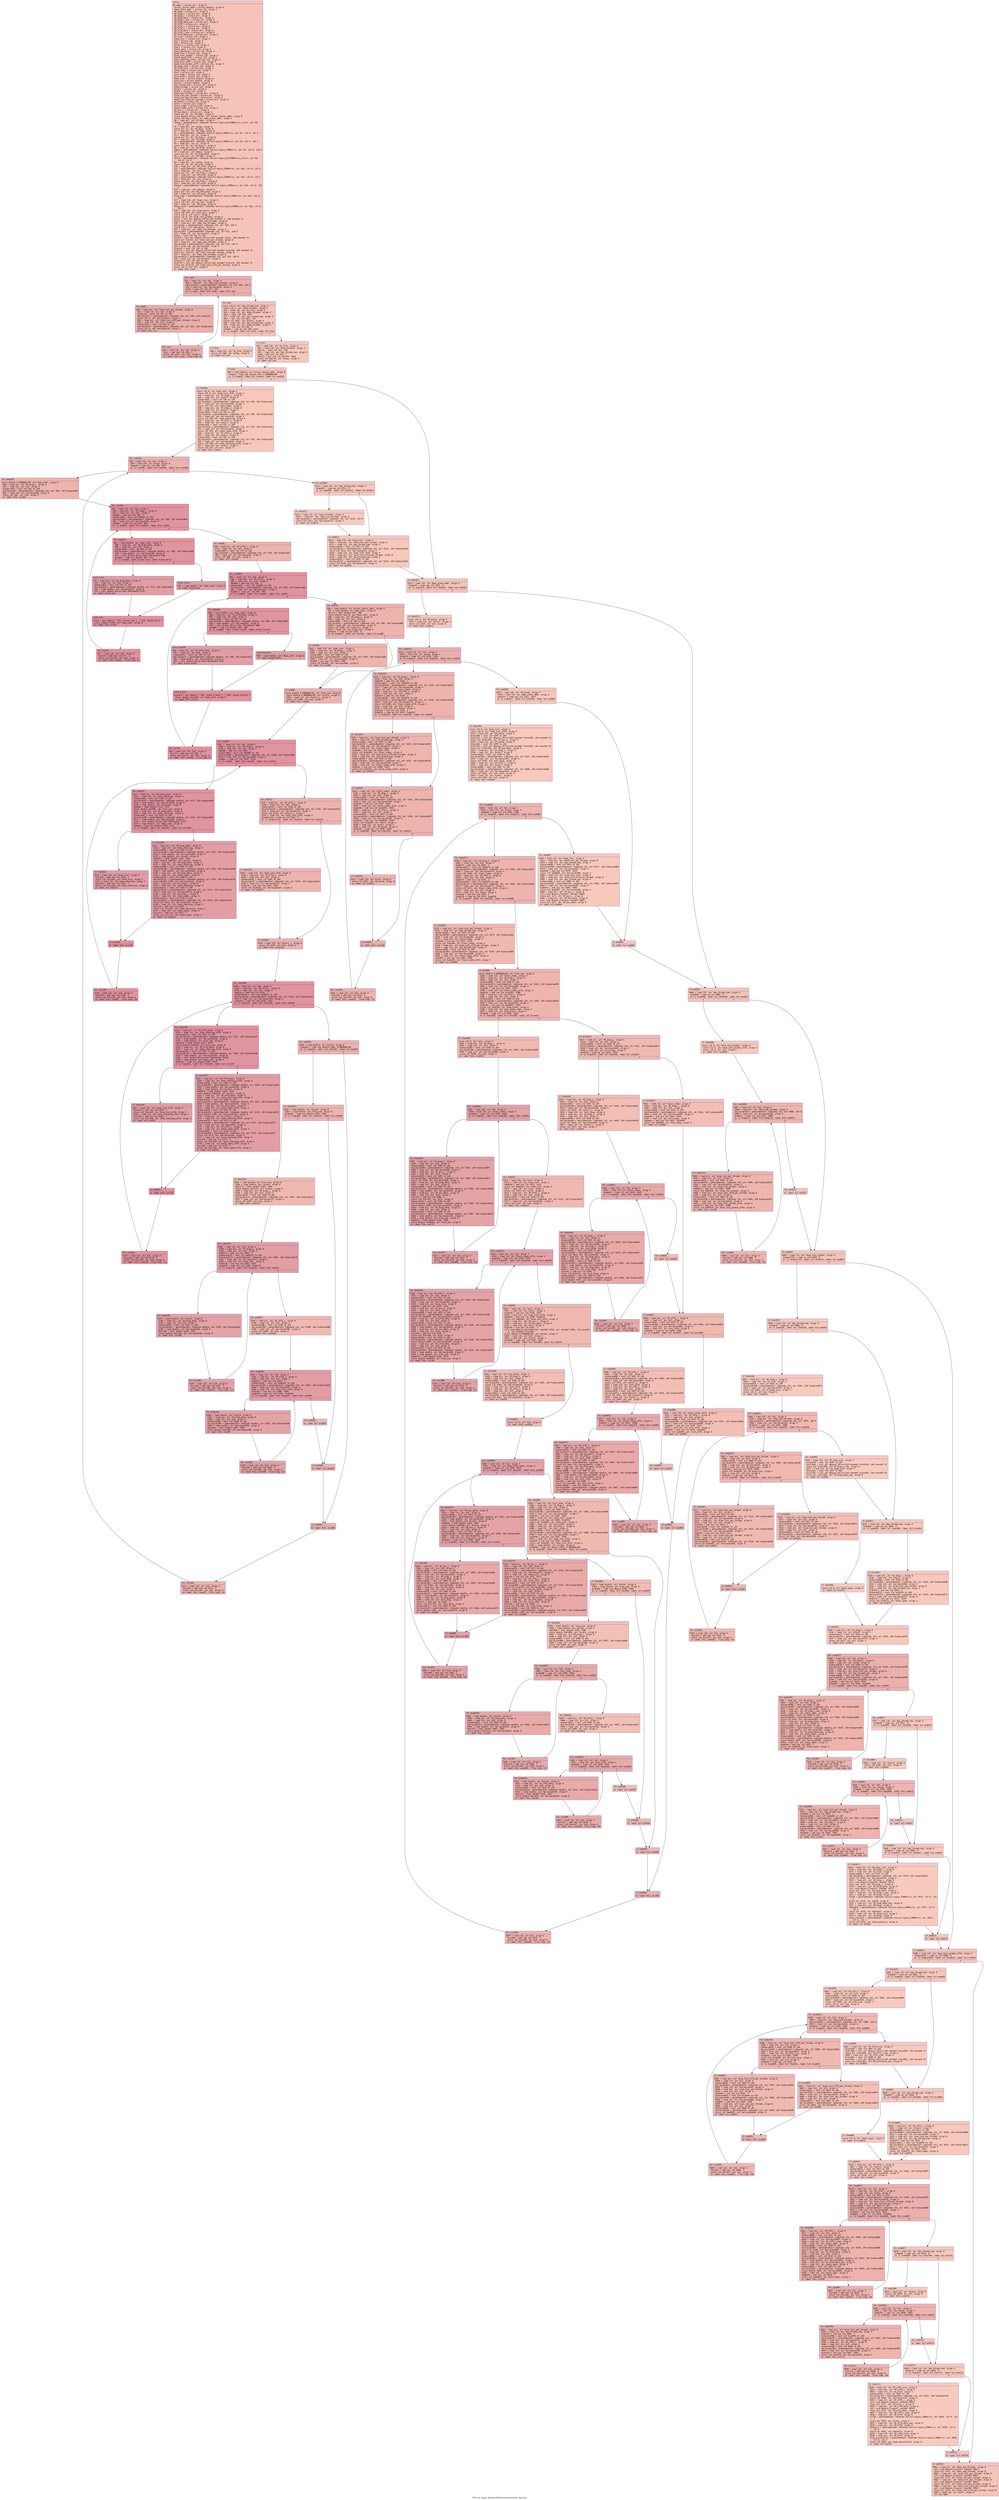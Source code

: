 digraph "CFG for 'hypre_BoomerAMGInterpTruncation' function" {
	label="CFG for 'hypre_BoomerAMGInterpTruncation' function";

	Node0x558f7a5366d0 [shape=record,color="#3d50c3ff", style=filled, fillcolor="#e8765c70" fontname="Courier",label="{entry:\l|  %P.addr = alloca ptr, align 8\l  %trunc_factor.addr = alloca double, align 8\l  %max_elmts.addr = alloca i32, align 4\l  %P_diag = alloca ptr, align 8\l  %P_diag_i = alloca ptr, align 8\l  %P_diag_j = alloca ptr, align 8\l  %P_diag_data = alloca ptr, align 8\l  %P_diag_j_new = alloca ptr, align 8\l  %P_diag_data_new = alloca ptr, align 8\l  %P_offd = alloca ptr, align 8\l  %P_offd_i = alloca ptr, align 8\l  %P_offd_j = alloca ptr, align 8\l  %P_offd_data = alloca ptr, align 8\l  %P_offd_j_new = alloca ptr, align 8\l  %P_offd_data_new = alloca ptr, align 8\l  %n_fine = alloca i32, align 4\l  %num_cols = alloca i32, align 4\l  %i5 = alloca i32, align 4\l  %j6 = alloca i32, align 4\l  %start_j = alloca i32, align 4\l  %ierr = alloca i32, align 4\l  %next_open = alloca i32, align 4\l  %now_checking = alloca i32, align 4\l  %num_lost = alloca i32, align 4\l  %num_lost_global = alloca i32, align 4\l  %next_open_offd = alloca i32, align 4\l  %now_checking_offd = alloca i32, align 4\l  %num_lost_offd = alloca i32, align 4\l  %num_lost_global_offd = alloca i32, align 4\l  %P_diag_size = alloca i32, align 4\l  %P_offd_size = alloca i32, align 4\l  %num_elmts = alloca i32, align 4\l  %cnt = alloca i32, align 4\l  %cnt_diag = alloca i32, align 4\l  %cnt_offd = alloca i32, align 4\l  %max_coef = alloca double, align 8\l  %row_sum = alloca double, align 8\l  %scale = alloca double, align 8\l  %my_thread_num = alloca i32, align 4\l  %num_threads = alloca i32, align 4\l  %start = alloca i32, align 4\l  %stop = alloca i32, align 4\l  %max_num_threads = alloca ptr, align 8\l  %cum_lost_per_thread = alloca ptr, align 8\l  %num_lost_per_thread = alloca ptr, align 8\l  %num_lost_offd_per_thread = alloca ptr, align 8\l  %P_mxnum = alloca i32, align 4\l  %cnt1 = alloca i32, align 4\l  %last_index = alloca i32, align 4\l  %last_index_offd = alloca i32, align 4\l  %P_aux_j = alloca ptr, align 8\l  %P_aux_data = alloca ptr, align 8\l  store ptr %P, ptr %P.addr, align 8\l  store double %trunc_factor, ptr %trunc_factor.addr, align 8\l  store i32 %max_elmts, ptr %max_elmts.addr, align 4\l  %0 = load ptr, ptr %P.addr, align 8\l  %diag = getelementptr inbounds %struct.hypre_ParCSRMatrix_struct, ptr %0,\l... i32 0, i32 7\l  %1 = load ptr, ptr %diag, align 8\l  store ptr %1, ptr %P_diag, align 8\l  %2 = load ptr, ptr %P_diag, align 8\l  %i = getelementptr inbounds %struct.hypre_CSRMatrix, ptr %2, i32 0, i32 0\l  %3 = load ptr, ptr %i, align 8\l  store ptr %3, ptr %P_diag_i, align 8\l  %4 = load ptr, ptr %P_diag, align 8\l  %j = getelementptr inbounds %struct.hypre_CSRMatrix, ptr %4, i32 0, i32 1\l  %5 = load ptr, ptr %j, align 8\l  store ptr %5, ptr %P_diag_j, align 8\l  %6 = load ptr, ptr %P_diag, align 8\l  %data = getelementptr inbounds %struct.hypre_CSRMatrix, ptr %6, i32 0, i32 6\l  %7 = load ptr, ptr %data, align 8\l  store ptr %7, ptr %P_diag_data, align 8\l  %8 = load ptr, ptr %P.addr, align 8\l  %offd = getelementptr inbounds %struct.hypre_ParCSRMatrix_struct, ptr %8,\l... i32 0, i32 8\l  %9 = load ptr, ptr %offd, align 8\l  store ptr %9, ptr %P_offd, align 8\l  %10 = load ptr, ptr %P_offd, align 8\l  %i1 = getelementptr inbounds %struct.hypre_CSRMatrix, ptr %10, i32 0, i32 0\l  %11 = load ptr, ptr %i1, align 8\l  store ptr %11, ptr %P_offd_i, align 8\l  %12 = load ptr, ptr %P_offd, align 8\l  %j2 = getelementptr inbounds %struct.hypre_CSRMatrix, ptr %12, i32 0, i32 1\l  %13 = load ptr, ptr %j2, align 8\l  store ptr %13, ptr %P_offd_j, align 8\l  %14 = load ptr, ptr %P_offd, align 8\l  %data3 = getelementptr inbounds %struct.hypre_CSRMatrix, ptr %14, i32 0, i32\l... 6\l  %15 = load ptr, ptr %data3, align 8\l  store ptr %15, ptr %P_offd_data, align 8\l  %16 = load ptr, ptr %P_diag, align 8\l  %num_rows = getelementptr inbounds %struct.hypre_CSRMatrix, ptr %16, i32 0,\l... i32 2\l  %17 = load i32, ptr %num_rows, align 8\l  store i32 %17, ptr %n_fine, align 4\l  %18 = load ptr, ptr %P_diag, align 8\l  %num_cols4 = getelementptr inbounds %struct.hypre_CSRMatrix, ptr %18, i32 0,\l... i32 3\l  %19 = load i32, ptr %num_cols4, align 4\l  store i32 %19, ptr %num_cols, align 4\l  store i32 0, ptr %ierr, align 4\l  store i32 0, ptr %num_lost_global, align 4\l  %call = call ptr @hypre_CAlloc(i64 noundef 1, i64 noundef 4)\l  store ptr %call, ptr %max_num_threads, align 8\l  %20 = load ptr, ptr %max_num_threads, align 8\l  %arrayidx = getelementptr inbounds i32, ptr %20, i64 0\l  store i32 1, ptr %arrayidx, align 4\l  %21 = load ptr, ptr %max_num_threads, align 8\l  %arrayidx7 = getelementptr inbounds i32, ptr %21, i64 0\l  %22 = load i32, ptr %arrayidx7, align 4\l  %conv = sext i32 %22 to i64\l  %call8 = call ptr @hypre_CAlloc(i64 noundef %conv, i64 noundef 4)\l  store ptr %call8, ptr %cum_lost_per_thread, align 8\l  %23 = load ptr, ptr %max_num_threads, align 8\l  %arrayidx9 = getelementptr inbounds i32, ptr %23, i64 0\l  %24 = load i32, ptr %arrayidx9, align 4\l  %conv10 = sext i32 %24 to i64\l  %call11 = call ptr @hypre_CAlloc(i64 noundef %conv10, i64 noundef 4)\l  store ptr %call11, ptr %num_lost_per_thread, align 8\l  %25 = load ptr, ptr %max_num_threads, align 8\l  %arrayidx12 = getelementptr inbounds i32, ptr %25, i64 0\l  %26 = load i32, ptr %arrayidx12, align 4\l  %conv13 = sext i32 %26 to i64\l  %call14 = call ptr @hypre_CAlloc(i64 noundef %conv13, i64 noundef 4)\l  store ptr %call14, ptr %num_lost_offd_per_thread, align 8\l  store i32 0, ptr %i5, align 4\l  br label %for.cond\l}"];
	Node0x558f7a5366d0 -> Node0x558f7a53bcd0[tooltip="entry -> for.cond\nProbability 100.00%" ];
	Node0x558f7a53bcd0 [shape=record,color="#3d50c3ff", style=filled, fillcolor="#d0473d70" fontname="Courier",label="{for.cond:\l|  %27 = load i32, ptr %i5, align 4\l  %28 = load ptr, ptr %max_num_threads, align 8\l  %arrayidx15 = getelementptr inbounds i32, ptr %28, i64 0\l  %29 = load i32, ptr %arrayidx15, align 4\l  %cmp = icmp slt i32 %27, %29\l  br i1 %cmp, label %for.body, label %for.end\l|{<s0>T|<s1>F}}"];
	Node0x558f7a53bcd0:s0 -> Node0x558f7a53c040[tooltip="for.cond -> for.body\nProbability 96.88%" ];
	Node0x558f7a53bcd0:s1 -> Node0x558f7a53c090[tooltip="for.cond -> for.end\nProbability 3.12%" ];
	Node0x558f7a53c040 [shape=record,color="#3d50c3ff", style=filled, fillcolor="#d0473d70" fontname="Courier",label="{for.body:\l|  %30 = load ptr, ptr %num_lost_per_thread, align 8\l  %31 = load i32, ptr %i5, align 4\l  %idxprom = sext i32 %31 to i64\l  %arrayidx17 = getelementptr inbounds i32, ptr %30, i64 %idxprom\l  store i32 0, ptr %arrayidx17, align 4\l  %32 = load ptr, ptr %num_lost_offd_per_thread, align 8\l  %33 = load i32, ptr %i5, align 4\l  %idxprom18 = sext i32 %33 to i64\l  %arrayidx19 = getelementptr inbounds i32, ptr %32, i64 %idxprom18\l  store i32 0, ptr %arrayidx19, align 4\l  br label %for.inc\l}"];
	Node0x558f7a53c040 -> Node0x558f7a53c7c0[tooltip="for.body -> for.inc\nProbability 100.00%" ];
	Node0x558f7a53c7c0 [shape=record,color="#3d50c3ff", style=filled, fillcolor="#d0473d70" fontname="Courier",label="{for.inc:\l|  %34 = load i32, ptr %i5, align 4\l  %inc = add nsw i32 %34, 1\l  store i32 %inc, ptr %i5, align 4\l  br label %for.cond, !llvm.loop !6\l}"];
	Node0x558f7a53c7c0 -> Node0x558f7a53bcd0[tooltip="for.inc -> for.cond\nProbability 100.00%" ];
	Node0x558f7a53c090 [shape=record,color="#3d50c3ff", style=filled, fillcolor="#e8765c70" fontname="Courier",label="{for.end:\l|  store i32 0, ptr %my_thread_num, align 4\l  store i32 1, ptr %num_threads, align 4\l  %35 = load i32, ptr %n_fine, align 4\l  %36 = load i32, ptr %num_threads, align 4\l  %div = sdiv i32 %35, %36\l  %37 = load i32, ptr %my_thread_num, align 4\l  %mul = mul nsw i32 %div, %37\l  store i32 %mul, ptr %start, align 4\l  %38 = load i32, ptr %my_thread_num, align 4\l  %39 = load i32, ptr %num_threads, align 4\l  %sub = sub nsw i32 %39, 1\l  %cmp20 = icmp eq i32 %38, %sub\l  br i1 %cmp20, label %if.then, label %if.else\l|{<s0>T|<s1>F}}"];
	Node0x558f7a53c090:s0 -> Node0x558f7a518440[tooltip="for.end -> if.then\nProbability 50.00%" ];
	Node0x558f7a53c090:s1 -> Node0x558f7a4d78a0[tooltip="for.end -> if.else\nProbability 50.00%" ];
	Node0x558f7a518440 [shape=record,color="#3d50c3ff", style=filled, fillcolor="#ec7f6370" fontname="Courier",label="{if.then:\l|  %40 = load i32, ptr %n_fine, align 4\l  store i32 %40, ptr %stop, align 4\l  br label %if.end\l}"];
	Node0x558f7a518440 -> Node0x558f7a4e06a0[tooltip="if.then -> if.end\nProbability 100.00%" ];
	Node0x558f7a4d78a0 [shape=record,color="#3d50c3ff", style=filled, fillcolor="#ec7f6370" fontname="Courier",label="{if.else:\l|  %41 = load i32, ptr %n_fine, align 4\l  %42 = load i32, ptr %num_threads, align 4\l  %div22 = sdiv i32 %41, %42\l  %43 = load i32, ptr %my_thread_num, align 4\l  %add = add nsw i32 %43, 1\l  %mul23 = mul nsw i32 %div22, %add\l  store i32 %mul23, ptr %stop, align 4\l  br label %if.end\l}"];
	Node0x558f7a4d78a0 -> Node0x558f7a4e06a0[tooltip="if.else -> if.end\nProbability 100.00%" ];
	Node0x558f7a4e06a0 [shape=record,color="#3d50c3ff", style=filled, fillcolor="#e8765c70" fontname="Courier",label="{if.end:\l|  %44 = load double, ptr %trunc_factor.addr, align 8\l  %cmp24 = fcmp ogt double %44, 0.000000e+00\l  br i1 %cmp24, label %if.then26, label %if.end218\l|{<s0>T|<s1>F}}"];
	Node0x558f7a4e06a0:s0 -> Node0x558f7a538780[tooltip="if.end -> if.then26\nProbability 50.00%" ];
	Node0x558f7a4e06a0:s1 -> Node0x558f7a5387d0[tooltip="if.end -> if.end218\nProbability 50.00%" ];
	Node0x558f7a538780 [shape=record,color="#3d50c3ff", style=filled, fillcolor="#ec7f6370" fontname="Courier",label="{if.then26:\l|  store i32 0, ptr %num_lost, align 4\l  store i32 0, ptr %num_lost_offd, align 4\l  %45 = load ptr, ptr %P_diag_i, align 8\l  %46 = load i32, ptr %start, align 4\l  %idxprom27 = sext i32 %46 to i64\l  %arrayidx28 = getelementptr inbounds i32, ptr %45, i64 %idxprom27\l  %47 = load i32, ptr %arrayidx28, align 4\l  store i32 %47, ptr %next_open, align 4\l  %48 = load ptr, ptr %P_diag_i, align 8\l  %49 = load i32, ptr %start, align 4\l  %idxprom29 = sext i32 %49 to i64\l  %arrayidx30 = getelementptr inbounds i32, ptr %48, i64 %idxprom29\l  %50 = load i32, ptr %arrayidx30, align 4\l  store i32 %50, ptr %now_checking, align 4\l  %51 = load ptr, ptr %P_offd_i, align 8\l  %52 = load i32, ptr %start, align 4\l  %idxprom31 = sext i32 %52 to i64\l  %arrayidx32 = getelementptr inbounds i32, ptr %51, i64 %idxprom31\l  %53 = load i32, ptr %arrayidx32, align 4\l  store i32 %53, ptr %next_open_offd, align 4\l  %54 = load ptr, ptr %P_offd_i, align 8\l  %55 = load i32, ptr %start, align 4\l  %idxprom33 = sext i32 %55 to i64\l  %arrayidx34 = getelementptr inbounds i32, ptr %54, i64 %idxprom33\l  %56 = load i32, ptr %arrayidx34, align 4\l  store i32 %56, ptr %now_checking_offd, align 4\l  %57 = load i32, ptr %start, align 4\l  store i32 %57, ptr %i5, align 4\l  br label %for.cond35\l}"];
	Node0x558f7a538780 -> Node0x558f7a55cd90[tooltip="if.then26 -> for.cond35\nProbability 100.00%" ];
	Node0x558f7a55cd90 [shape=record,color="#3d50c3ff", style=filled, fillcolor="#d6524470" fontname="Courier",label="{for.cond35:\l|  %58 = load i32, ptr %i5, align 4\l  %59 = load i32, ptr %stop, align 4\l  %cmp36 = icmp slt i32 %58, %59\l  br i1 %cmp36, label %for.body38, label %for.end208\l|{<s0>T|<s1>F}}"];
	Node0x558f7a55cd90:s0 -> Node0x558f7a55d000[tooltip="for.cond35 -> for.body38\nProbability 96.88%" ];
	Node0x558f7a55cd90:s1 -> Node0x558f7a55d050[tooltip="for.cond35 -> for.end208\nProbability 3.12%" ];
	Node0x558f7a55d000 [shape=record,color="#3d50c3ff", style=filled, fillcolor="#d6524470" fontname="Courier",label="{for.body38:\l|  store double 0.000000e+00, ptr %max_coef, align 8\l  %60 = load ptr, ptr %P_diag_i, align 8\l  %61 = load i32, ptr %i5, align 4\l  %idxprom39 = sext i32 %61 to i64\l  %arrayidx40 = getelementptr inbounds i32, ptr %60, i64 %idxprom39\l  %62 = load i32, ptr %arrayidx40, align 4\l  store i32 %62, ptr %j6, align 4\l  br label %for.cond41\l}"];
	Node0x558f7a55d000 -> Node0x558f7a55d5b0[tooltip="for.body38 -> for.cond41\nProbability 100.00%" ];
	Node0x558f7a55d5b0 [shape=record,color="#b70d28ff", style=filled, fillcolor="#b70d2870" fontname="Courier",label="{for.cond41:\l|  %63 = load i32, ptr %j6, align 4\l  %64 = load ptr, ptr %P_diag_i, align 8\l  %65 = load i32, ptr %i5, align 4\l  %add42 = add nsw i32 %65, 1\l  %idxprom43 = sext i32 %add42 to i64\l  %arrayidx44 = getelementptr inbounds i32, ptr %64, i64 %idxprom43\l  %66 = load i32, ptr %arrayidx44, align 4\l  %cmp45 = icmp slt i32 %63, %66\l  br i1 %cmp45, label %for.body47, label %for.end56\l|{<s0>T|<s1>F}}"];
	Node0x558f7a55d5b0:s0 -> Node0x558f7a55db70[tooltip="for.cond41 -> for.body47\nProbability 96.88%" ];
	Node0x558f7a55d5b0:s1 -> Node0x558f7a55dbf0[tooltip="for.cond41 -> for.end56\nProbability 3.12%" ];
	Node0x558f7a55db70 [shape=record,color="#b70d28ff", style=filled, fillcolor="#b70d2870" fontname="Courier",label="{for.body47:\l|  %67 = load double, ptr %max_coef, align 8\l  %68 = load ptr, ptr %P_diag_data, align 8\l  %69 = load i32, ptr %j6, align 4\l  %idxprom48 = sext i32 %69 to i64\l  %arrayidx49 = getelementptr inbounds double, ptr %68, i64 %idxprom48\l  %70 = load double, ptr %arrayidx49, align 8\l  %71 = call double @llvm.fabs.f64(double %70)\l  %cmp50 = fcmp olt double %67, %71\l  br i1 %cmp50, label %cond.true, label %cond.false\l|{<s0>T|<s1>F}}"];
	Node0x558f7a55db70:s0 -> Node0x558f7a55e2b0[tooltip="for.body47 -> cond.true\nProbability 50.00%" ];
	Node0x558f7a55db70:s1 -> Node0x558f7a55e330[tooltip="for.body47 -> cond.false\nProbability 50.00%" ];
	Node0x558f7a55e2b0 [shape=record,color="#3d50c3ff", style=filled, fillcolor="#be242e70" fontname="Courier",label="{cond.true:\l|  %72 = load ptr, ptr %P_diag_data, align 8\l  %73 = load i32, ptr %j6, align 4\l  %idxprom52 = sext i32 %73 to i64\l  %arrayidx53 = getelementptr inbounds double, ptr %72, i64 %idxprom52\l  %74 = load double, ptr %arrayidx53, align 8\l  %75 = call double @llvm.fabs.f64(double %74)\l  br label %cond.end\l}"];
	Node0x558f7a55e2b0 -> Node0x558f7a55e860[tooltip="cond.true -> cond.end\nProbability 100.00%" ];
	Node0x558f7a55e330 [shape=record,color="#3d50c3ff", style=filled, fillcolor="#be242e70" fontname="Courier",label="{cond.false:\l|  %76 = load double, ptr %max_coef, align 8\l  br label %cond.end\l}"];
	Node0x558f7a55e330 -> Node0x558f7a55e860[tooltip="cond.false -> cond.end\nProbability 100.00%" ];
	Node0x558f7a55e860 [shape=record,color="#b70d28ff", style=filled, fillcolor="#b70d2870" fontname="Courier",label="{cond.end:\l|  %cond = phi double [ %75, %cond.true ], [ %76, %cond.false ]\l  store double %cond, ptr %max_coef, align 8\l  br label %for.inc54\l}"];
	Node0x558f7a55e860 -> Node0x558f7a55eae0[tooltip="cond.end -> for.inc54\nProbability 100.00%" ];
	Node0x558f7a55eae0 [shape=record,color="#b70d28ff", style=filled, fillcolor="#b70d2870" fontname="Courier",label="{for.inc54:\l|  %77 = load i32, ptr %j6, align 4\l  %inc55 = add nsw i32 %77, 1\l  store i32 %inc55, ptr %j6, align 4\l  br label %for.cond41, !llvm.loop !8\l}"];
	Node0x558f7a55eae0 -> Node0x558f7a55d5b0[tooltip="for.inc54 -> for.cond41\nProbability 100.00%" ];
	Node0x558f7a55dbf0 [shape=record,color="#3d50c3ff", style=filled, fillcolor="#d6524470" fontname="Courier",label="{for.end56:\l|  %78 = load ptr, ptr %P_offd_i, align 8\l  %79 = load i32, ptr %i5, align 4\l  %idxprom57 = sext i32 %79 to i64\l  %arrayidx58 = getelementptr inbounds i32, ptr %78, i64 %idxprom57\l  %80 = load i32, ptr %arrayidx58, align 4\l  store i32 %80, ptr %j6, align 4\l  br label %for.cond59\l}"];
	Node0x558f7a55dbf0 -> Node0x558f7a55f2f0[tooltip="for.end56 -> for.cond59\nProbability 100.00%" ];
	Node0x558f7a55f2f0 [shape=record,color="#b70d28ff", style=filled, fillcolor="#b70d2870" fontname="Courier",label="{for.cond59:\l|  %81 = load i32, ptr %j6, align 4\l  %82 = load ptr, ptr %P_offd_i, align 8\l  %83 = load i32, ptr %i5, align 4\l  %add60 = add nsw i32 %83, 1\l  %idxprom61 = sext i32 %add60 to i64\l  %arrayidx62 = getelementptr inbounds i32, ptr %82, i64 %idxprom61\l  %84 = load i32, ptr %arrayidx62, align 4\l  %cmp63 = icmp slt i32 %81, %84\l  br i1 %cmp63, label %for.body65, label %for.end78\l|{<s0>T|<s1>F}}"];
	Node0x558f7a55f2f0:s0 -> Node0x558f7a55f8b0[tooltip="for.cond59 -> for.body65\nProbability 96.88%" ];
	Node0x558f7a55f2f0:s1 -> Node0x558f7a55f930[tooltip="for.cond59 -> for.end78\nProbability 3.12%" ];
	Node0x558f7a55f8b0 [shape=record,color="#b70d28ff", style=filled, fillcolor="#b70d2870" fontname="Courier",label="{for.body65:\l|  %85 = load double, ptr %max_coef, align 8\l  %86 = load ptr, ptr %P_offd_data, align 8\l  %87 = load i32, ptr %j6, align 4\l  %idxprom66 = sext i32 %87 to i64\l  %arrayidx67 = getelementptr inbounds double, ptr %86, i64 %idxprom66\l  %88 = load double, ptr %arrayidx67, align 8\l  %89 = call double @llvm.fabs.f64(double %88)\l  %cmp68 = fcmp olt double %85, %89\l  br i1 %cmp68, label %cond.true70, label %cond.false73\l|{<s0>T|<s1>F}}"];
	Node0x558f7a55f8b0:s0 -> Node0x558f7a55ff70[tooltip="for.body65 -> cond.true70\nProbability 50.00%" ];
	Node0x558f7a55f8b0:s1 -> Node0x558f7a55fff0[tooltip="for.body65 -> cond.false73\nProbability 50.00%" ];
	Node0x558f7a55ff70 [shape=record,color="#3d50c3ff", style=filled, fillcolor="#be242e70" fontname="Courier",label="{cond.true70:\l|  %90 = load ptr, ptr %P_offd_data, align 8\l  %91 = load i32, ptr %j6, align 4\l  %idxprom71 = sext i32 %91 to i64\l  %arrayidx72 = getelementptr inbounds double, ptr %90, i64 %idxprom71\l  %92 = load double, ptr %arrayidx72, align 8\l  %93 = call double @llvm.fabs.f64(double %92)\l  br label %cond.end74\l}"];
	Node0x558f7a55ff70 -> Node0x558f7a560580[tooltip="cond.true70 -> cond.end74\nProbability 100.00%" ];
	Node0x558f7a55fff0 [shape=record,color="#3d50c3ff", style=filled, fillcolor="#be242e70" fontname="Courier",label="{cond.false73:\l|  %94 = load double, ptr %max_coef, align 8\l  br label %cond.end74\l}"];
	Node0x558f7a55fff0 -> Node0x558f7a560580[tooltip="cond.false73 -> cond.end74\nProbability 100.00%" ];
	Node0x558f7a560580 [shape=record,color="#b70d28ff", style=filled, fillcolor="#b70d2870" fontname="Courier",label="{cond.end74:\l|  %cond75 = phi double [ %93, %cond.true70 ], [ %94, %cond.false73 ]\l  store double %cond75, ptr %max_coef, align 8\l  br label %for.inc76\l}"];
	Node0x558f7a560580 -> Node0x558f7a560800[tooltip="cond.end74 -> for.inc76\nProbability 100.00%" ];
	Node0x558f7a560800 [shape=record,color="#b70d28ff", style=filled, fillcolor="#b70d2870" fontname="Courier",label="{for.inc76:\l|  %95 = load i32, ptr %j6, align 4\l  %inc77 = add nsw i32 %95, 1\l  store i32 %inc77, ptr %j6, align 4\l  br label %for.cond59, !llvm.loop !9\l}"];
	Node0x558f7a560800 -> Node0x558f7a55f2f0[tooltip="for.inc76 -> for.cond59\nProbability 100.00%" ];
	Node0x558f7a55f930 [shape=record,color="#3d50c3ff", style=filled, fillcolor="#d6524470" fontname="Courier",label="{for.end78:\l|  %96 = load double, ptr %trunc_factor.addr, align 8\l  %97 = load double, ptr %max_coef, align 8\l  %mul79 = fmul double %97, %96\l  store double %mul79, ptr %max_coef, align 8\l  %98 = load ptr, ptr %P_diag_i, align 8\l  %99 = load i32, ptr %i5, align 4\l  %idxprom80 = sext i32 %99 to i64\l  %arrayidx81 = getelementptr inbounds i32, ptr %98, i64 %idxprom80\l  %100 = load i32, ptr %arrayidx81, align 4\l  store i32 %100, ptr %start_j, align 4\l  %101 = load i32, ptr %num_lost, align 4\l  %tobool = icmp ne i32 %101, 0\l  br i1 %tobool, label %if.then82, label %if.end86\l|{<s0>T|<s1>F}}"];
	Node0x558f7a55f930:s0 -> Node0x558f7a561c10[tooltip="for.end78 -> if.then82\nProbability 62.50%" ];
	Node0x558f7a55f930:s1 -> Node0x558f7a561c90[tooltip="for.end78 -> if.end86\nProbability 37.50%" ];
	Node0x558f7a561c10 [shape=record,color="#3d50c3ff", style=filled, fillcolor="#d8564670" fontname="Courier",label="{if.then82:\l|  %102 = load i32, ptr %num_lost, align 4\l  %103 = load ptr, ptr %P_diag_i, align 8\l  %104 = load i32, ptr %i5, align 4\l  %idxprom83 = sext i32 %104 to i64\l  %arrayidx84 = getelementptr inbounds i32, ptr %103, i64 %idxprom83\l  %105 = load i32, ptr %arrayidx84, align 4\l  %sub85 = sub nsw i32 %105, %102\l  store i32 %sub85, ptr %arrayidx84, align 4\l  br label %if.end86\l}"];
	Node0x558f7a561c10 -> Node0x558f7a561c90[tooltip="if.then82 -> if.end86\nProbability 100.00%" ];
	Node0x558f7a561c90 [shape=record,color="#3d50c3ff", style=filled, fillcolor="#d6524470" fontname="Courier",label="{if.end86:\l|  store double 0.000000e+00, ptr %row_sum, align 8\l  store double 0.000000e+00, ptr %scale, align 8\l  %106 = load i32, ptr %start_j, align 4\l  store i32 %106, ptr %j6, align 4\l  br label %for.cond87\l}"];
	Node0x558f7a561c90 -> Node0x558f7a562530[tooltip="if.end86 -> for.cond87\nProbability 100.00%" ];
	Node0x558f7a562530 [shape=record,color="#b70d28ff", style=filled, fillcolor="#b70d2870" fontname="Courier",label="{for.cond87:\l|  %107 = load i32, ptr %j6, align 4\l  %108 = load ptr, ptr %P_diag_i, align 8\l  %109 = load i32, ptr %i5, align 4\l  %add88 = add nsw i32 %109, 1\l  %idxprom89 = sext i32 %add88 to i64\l  %arrayidx90 = getelementptr inbounds i32, ptr %108, i64 %idxprom89\l  %110 = load i32, ptr %arrayidx90, align 4\l  %cmp91 = icmp slt i32 %107, %110\l  br i1 %cmp91, label %for.body93, label %for.end121\l|{<s0>T|<s1>F}}"];
	Node0x558f7a562530:s0 -> Node0x558f7a562af0[tooltip="for.cond87 -> for.body93\nProbability 96.88%" ];
	Node0x558f7a562530:s1 -> Node0x558f7a562b70[tooltip="for.cond87 -> for.end121\nProbability 3.12%" ];
	Node0x558f7a562af0 [shape=record,color="#b70d28ff", style=filled, fillcolor="#b70d2870" fontname="Courier",label="{for.body93:\l|  %111 = load ptr, ptr %P_diag_data, align 8\l  %112 = load i32, ptr %now_checking, align 4\l  %idxprom94 = sext i32 %112 to i64\l  %arrayidx95 = getelementptr inbounds double, ptr %111, i64 %idxprom94\l  %113 = load double, ptr %arrayidx95, align 8\l  %114 = load double, ptr %row_sum, align 8\l  %add96 = fadd double %114, %113\l  store double %add96, ptr %row_sum, align 8\l  %115 = load ptr, ptr %P_diag_data, align 8\l  %116 = load i32, ptr %now_checking, align 4\l  %idxprom97 = sext i32 %116 to i64\l  %arrayidx98 = getelementptr inbounds double, ptr %115, i64 %idxprom97\l  %117 = load double, ptr %arrayidx98, align 8\l  %118 = call double @llvm.fabs.f64(double %117)\l  %119 = load double, ptr %max_coef, align 8\l  %cmp99 = fcmp olt double %118, %119\l  br i1 %cmp99, label %if.then101, label %if.else104\l|{<s0>T|<s1>F}}"];
	Node0x558f7a562af0:s0 -> Node0x558f7a5192c0[tooltip="for.body93 -> if.then101\nProbability 50.00%" ];
	Node0x558f7a562af0:s1 -> Node0x558f7a519340[tooltip="for.body93 -> if.else104\nProbability 50.00%" ];
	Node0x558f7a5192c0 [shape=record,color="#3d50c3ff", style=filled, fillcolor="#be242e70" fontname="Courier",label="{if.then101:\l|  %120 = load i32, ptr %num_lost, align 4\l  %inc102 = add nsw i32 %120, 1\l  store i32 %inc102, ptr %num_lost, align 4\l  %121 = load i32, ptr %now_checking, align 4\l  %inc103 = add nsw i32 %121, 1\l  store i32 %inc103, ptr %now_checking, align 4\l  br label %if.end118\l}"];
	Node0x558f7a5192c0 -> Node0x558f7a519870[tooltip="if.then101 -> if.end118\nProbability 100.00%" ];
	Node0x558f7a519340 [shape=record,color="#3d50c3ff", style=filled, fillcolor="#be242e70" fontname="Courier",label="{if.else104:\l|  %122 = load ptr, ptr %P_diag_data, align 8\l  %123 = load i32, ptr %now_checking, align 4\l  %idxprom105 = sext i32 %123 to i64\l  %arrayidx106 = getelementptr inbounds double, ptr %122, i64 %idxprom105\l  %124 = load double, ptr %arrayidx106, align 8\l  %125 = load double, ptr %scale, align 8\l  %add107 = fadd double %125, %124\l  store double %add107, ptr %scale, align 8\l  %126 = load ptr, ptr %P_diag_data, align 8\l  %127 = load i32, ptr %now_checking, align 4\l  %idxprom108 = sext i32 %127 to i64\l  %arrayidx109 = getelementptr inbounds double, ptr %126, i64 %idxprom108\l  %128 = load double, ptr %arrayidx109, align 8\l  %129 = load ptr, ptr %P_diag_data, align 8\l  %130 = load i32, ptr %next_open, align 4\l  %idxprom110 = sext i32 %130 to i64\l  %arrayidx111 = getelementptr inbounds double, ptr %129, i64 %idxprom110\l  store double %128, ptr %arrayidx111, align 8\l  %131 = load ptr, ptr %P_diag_j, align 8\l  %132 = load i32, ptr %now_checking, align 4\l  %idxprom112 = sext i32 %132 to i64\l  %arrayidx113 = getelementptr inbounds i32, ptr %131, i64 %idxprom112\l  %133 = load i32, ptr %arrayidx113, align 4\l  %134 = load ptr, ptr %P_diag_j, align 8\l  %135 = load i32, ptr %next_open, align 4\l  %idxprom114 = sext i32 %135 to i64\l  %arrayidx115 = getelementptr inbounds i32, ptr %134, i64 %idxprom114\l  store i32 %133, ptr %arrayidx115, align 4\l  %136 = load i32, ptr %now_checking, align 4\l  %inc116 = add nsw i32 %136, 1\l  store i32 %inc116, ptr %now_checking, align 4\l  %137 = load i32, ptr %next_open, align 4\l  %inc117 = add nsw i32 %137, 1\l  store i32 %inc117, ptr %next_open, align 4\l  br label %if.end118\l}"];
	Node0x558f7a519340 -> Node0x558f7a519870[tooltip="if.else104 -> if.end118\nProbability 100.00%" ];
	Node0x558f7a519870 [shape=record,color="#b70d28ff", style=filled, fillcolor="#b70d2870" fontname="Courier",label="{if.end118:\l|  br label %for.inc119\l}"];
	Node0x558f7a519870 -> Node0x558f7a55ac30[tooltip="if.end118 -> for.inc119\nProbability 100.00%" ];
	Node0x558f7a55ac30 [shape=record,color="#b70d28ff", style=filled, fillcolor="#b70d2870" fontname="Courier",label="{for.inc119:\l|  %138 = load i32, ptr %j6, align 4\l  %inc120 = add nsw i32 %138, 1\l  store i32 %inc120, ptr %j6, align 4\l  br label %for.cond87, !llvm.loop !10\l}"];
	Node0x558f7a55ac30 -> Node0x558f7a562530[tooltip="for.inc119 -> for.cond87\nProbability 100.00%" ];
	Node0x558f7a562b70 [shape=record,color="#3d50c3ff", style=filled, fillcolor="#d6524470" fontname="Courier",label="{for.end121:\l|  %139 = load ptr, ptr %P_offd_i, align 8\l  %140 = load i32, ptr %i5, align 4\l  %idxprom122 = sext i32 %140 to i64\l  %arrayidx123 = getelementptr inbounds i32, ptr %139, i64 %idxprom122\l  %141 = load i32, ptr %arrayidx123, align 4\l  store i32 %141, ptr %start_j, align 4\l  %142 = load i32, ptr %num_lost_offd, align 4\l  %tobool124 = icmp ne i32 %142, 0\l  br i1 %tobool124, label %if.then125, label %if.end129\l|{<s0>T|<s1>F}}"];
	Node0x558f7a562b70:s0 -> Node0x558f7a55b580[tooltip="for.end121 -> if.then125\nProbability 62.50%" ];
	Node0x558f7a562b70:s1 -> Node0x558f7a55b600[tooltip="for.end121 -> if.end129\nProbability 37.50%" ];
	Node0x558f7a55b580 [shape=record,color="#3d50c3ff", style=filled, fillcolor="#d8564670" fontname="Courier",label="{if.then125:\l|  %143 = load i32, ptr %num_lost_offd, align 4\l  %144 = load ptr, ptr %P_offd_i, align 8\l  %145 = load i32, ptr %i5, align 4\l  %idxprom126 = sext i32 %145 to i64\l  %arrayidx127 = getelementptr inbounds i32, ptr %144, i64 %idxprom126\l  %146 = load i32, ptr %arrayidx127, align 4\l  %sub128 = sub nsw i32 %146, %143\l  store i32 %sub128, ptr %arrayidx127, align 4\l  br label %if.end129\l}"];
	Node0x558f7a55b580 -> Node0x558f7a55b600[tooltip="if.then125 -> if.end129\nProbability 100.00%" ];
	Node0x558f7a55b600 [shape=record,color="#3d50c3ff", style=filled, fillcolor="#d6524470" fontname="Courier",label="{if.end129:\l|  %147 = load i32, ptr %start_j, align 4\l  store i32 %147, ptr %j6, align 4\l  br label %for.cond130\l}"];
	Node0x558f7a55b600 -> Node0x558f7a4de090[tooltip="if.end129 -> for.cond130\nProbability 100.00%" ];
	Node0x558f7a4de090 [shape=record,color="#b70d28ff", style=filled, fillcolor="#b70d2870" fontname="Courier",label="{for.cond130:\l|  %148 = load i32, ptr %j6, align 4\l  %149 = load ptr, ptr %P_offd_i, align 8\l  %150 = load i32, ptr %i5, align 4\l  %add131 = add nsw i32 %150, 1\l  %idxprom132 = sext i32 %add131 to i64\l  %arrayidx133 = getelementptr inbounds i32, ptr %149, i64 %idxprom132\l  %151 = load i32, ptr %arrayidx133, align 4\l  %cmp134 = icmp slt i32 %148, %151\l  br i1 %cmp134, label %for.body136, label %for.end164\l|{<s0>T|<s1>F}}"];
	Node0x558f7a4de090:s0 -> Node0x558f7a51db50[tooltip="for.cond130 -> for.body136\nProbability 96.88%" ];
	Node0x558f7a4de090:s1 -> Node0x558f7a51dbd0[tooltip="for.cond130 -> for.end164\nProbability 3.12%" ];
	Node0x558f7a51db50 [shape=record,color="#b70d28ff", style=filled, fillcolor="#b70d2870" fontname="Courier",label="{for.body136:\l|  %152 = load ptr, ptr %P_offd_data, align 8\l  %153 = load i32, ptr %now_checking_offd, align 4\l  %idxprom137 = sext i32 %153 to i64\l  %arrayidx138 = getelementptr inbounds double, ptr %152, i64 %idxprom137\l  %154 = load double, ptr %arrayidx138, align 8\l  %155 = load double, ptr %row_sum, align 8\l  %add139 = fadd double %155, %154\l  store double %add139, ptr %row_sum, align 8\l  %156 = load ptr, ptr %P_offd_data, align 8\l  %157 = load i32, ptr %now_checking_offd, align 4\l  %idxprom140 = sext i32 %157 to i64\l  %arrayidx141 = getelementptr inbounds double, ptr %156, i64 %idxprom140\l  %158 = load double, ptr %arrayidx141, align 8\l  %159 = call double @llvm.fabs.f64(double %158)\l  %160 = load double, ptr %max_coef, align 8\l  %cmp142 = fcmp olt double %159, %160\l  br i1 %cmp142, label %if.then144, label %if.else147\l|{<s0>T|<s1>F}}"];
	Node0x558f7a51db50:s0 -> Node0x558f7a51e6d0[tooltip="for.body136 -> if.then144\nProbability 50.00%" ];
	Node0x558f7a51db50:s1 -> Node0x558f7a51e750[tooltip="for.body136 -> if.else147\nProbability 50.00%" ];
	Node0x558f7a51e6d0 [shape=record,color="#3d50c3ff", style=filled, fillcolor="#be242e70" fontname="Courier",label="{if.then144:\l|  %161 = load i32, ptr %num_lost_offd, align 4\l  %inc145 = add nsw i32 %161, 1\l  store i32 %inc145, ptr %num_lost_offd, align 4\l  %162 = load i32, ptr %now_checking_offd, align 4\l  %inc146 = add nsw i32 %162, 1\l  store i32 %inc146, ptr %now_checking_offd, align 4\l  br label %if.end161\l}"];
	Node0x558f7a51e6d0 -> Node0x558f7a51ec80[tooltip="if.then144 -> if.end161\nProbability 100.00%" ];
	Node0x558f7a51e750 [shape=record,color="#3d50c3ff", style=filled, fillcolor="#be242e70" fontname="Courier",label="{if.else147:\l|  %163 = load ptr, ptr %P_offd_data, align 8\l  %164 = load i32, ptr %now_checking_offd, align 4\l  %idxprom148 = sext i32 %164 to i64\l  %arrayidx149 = getelementptr inbounds double, ptr %163, i64 %idxprom148\l  %165 = load double, ptr %arrayidx149, align 8\l  %166 = load double, ptr %scale, align 8\l  %add150 = fadd double %166, %165\l  store double %add150, ptr %scale, align 8\l  %167 = load ptr, ptr %P_offd_data, align 8\l  %168 = load i32, ptr %now_checking_offd, align 4\l  %idxprom151 = sext i32 %168 to i64\l  %arrayidx152 = getelementptr inbounds double, ptr %167, i64 %idxprom151\l  %169 = load double, ptr %arrayidx152, align 8\l  %170 = load ptr, ptr %P_offd_data, align 8\l  %171 = load i32, ptr %next_open_offd, align 4\l  %idxprom153 = sext i32 %171 to i64\l  %arrayidx154 = getelementptr inbounds double, ptr %170, i64 %idxprom153\l  store double %169, ptr %arrayidx154, align 8\l  %172 = load ptr, ptr %P_offd_j, align 8\l  %173 = load i32, ptr %now_checking_offd, align 4\l  %idxprom155 = sext i32 %173 to i64\l  %arrayidx156 = getelementptr inbounds i32, ptr %172, i64 %idxprom155\l  %174 = load i32, ptr %arrayidx156, align 4\l  %175 = load ptr, ptr %P_offd_j, align 8\l  %176 = load i32, ptr %next_open_offd, align 4\l  %idxprom157 = sext i32 %176 to i64\l  %arrayidx158 = getelementptr inbounds i32, ptr %175, i64 %idxprom157\l  store i32 %174, ptr %arrayidx158, align 4\l  %177 = load i32, ptr %now_checking_offd, align 4\l  %inc159 = add nsw i32 %177, 1\l  store i32 %inc159, ptr %now_checking_offd, align 4\l  %178 = load i32, ptr %next_open_offd, align 4\l  %inc160 = add nsw i32 %178, 1\l  store i32 %inc160, ptr %next_open_offd, align 4\l  br label %if.end161\l}"];
	Node0x558f7a51e750 -> Node0x558f7a51ec80[tooltip="if.else147 -> if.end161\nProbability 100.00%" ];
	Node0x558f7a51ec80 [shape=record,color="#b70d28ff", style=filled, fillcolor="#b70d2870" fontname="Courier",label="{if.end161:\l|  br label %for.inc162\l}"];
	Node0x558f7a51ec80 -> Node0x558f7a520240[tooltip="if.end161 -> for.inc162\nProbability 100.00%" ];
	Node0x558f7a520240 [shape=record,color="#b70d28ff", style=filled, fillcolor="#b70d2870" fontname="Courier",label="{for.inc162:\l|  %179 = load i32, ptr %j6, align 4\l  %inc163 = add nsw i32 %179, 1\l  store i32 %inc163, ptr %j6, align 4\l  br label %for.cond130, !llvm.loop !11\l}"];
	Node0x558f7a520240 -> Node0x558f7a4de090[tooltip="for.inc162 -> for.cond130\nProbability 100.00%" ];
	Node0x558f7a51dbd0 [shape=record,color="#3d50c3ff", style=filled, fillcolor="#d6524470" fontname="Courier",label="{for.end164:\l|  %180 = load double, ptr %scale, align 8\l  %cmp165 = fcmp une double %180, 0.000000e+00\l  br i1 %cmp165, label %if.then167, label %if.end205\l|{<s0>T|<s1>F}}"];
	Node0x558f7a51dbd0:s0 -> Node0x558f7a5207c0[tooltip="for.end164 -> if.then167\nProbability 62.50%" ];
	Node0x558f7a51dbd0:s1 -> Node0x558f7a572c00[tooltip="for.end164 -> if.end205\nProbability 37.50%" ];
	Node0x558f7a5207c0 [shape=record,color="#3d50c3ff", style=filled, fillcolor="#d8564670" fontname="Courier",label="{if.then167:\l|  %181 = load double, ptr %scale, align 8\l  %182 = load double, ptr %row_sum, align 8\l  %cmp168 = fcmp une double %181, %182\l  br i1 %cmp168, label %if.then170, label %if.end204\l|{<s0>T|<s1>F}}"];
	Node0x558f7a5207c0:s0 -> Node0x558f7a572eb0[tooltip="if.then167 -> if.then170\nProbability 62.50%" ];
	Node0x558f7a5207c0:s1 -> Node0x558f7a572f30[tooltip="if.then167 -> if.end204\nProbability 37.50%" ];
	Node0x558f7a572eb0 [shape=record,color="#3d50c3ff", style=filled, fillcolor="#de614d70" fontname="Courier",label="{if.then170:\l|  %183 = load double, ptr %row_sum, align 8\l  %184 = load double, ptr %scale, align 8\l  %div171 = fdiv double %183, %184\l  store double %div171, ptr %scale, align 8\l  %185 = load ptr, ptr %P_diag_i, align 8\l  %186 = load i32, ptr %i5, align 4\l  %idxprom172 = sext i32 %186 to i64\l  %arrayidx173 = getelementptr inbounds i32, ptr %185, i64 %idxprom172\l  %187 = load i32, ptr %arrayidx173, align 4\l  store i32 %187, ptr %j6, align 4\l  br label %for.cond174\l}"];
	Node0x558f7a572eb0 -> Node0x558f7a573640[tooltip="if.then170 -> for.cond174\nProbability 100.00%" ];
	Node0x558f7a573640 [shape=record,color="#3d50c3ff", style=filled, fillcolor="#be242e70" fontname="Courier",label="{for.cond174:\l|  %188 = load i32, ptr %j6, align 4\l  %189 = load ptr, ptr %P_diag_i, align 8\l  %190 = load i32, ptr %i5, align 4\l  %add175 = add nsw i32 %190, 1\l  %idxprom176 = sext i32 %add175 to i64\l  %arrayidx177 = getelementptr inbounds i32, ptr %189, i64 %idxprom176\l  %191 = load i32, ptr %arrayidx177, align 4\l  %192 = load i32, ptr %num_lost, align 4\l  %sub178 = sub nsw i32 %191, %192\l  %cmp179 = icmp slt i32 %188, %sub178\l  br i1 %cmp179, label %for.body181, label %for.end187\l|{<s0>T|<s1>F}}"];
	Node0x558f7a573640:s0 -> Node0x558f7a560bb0[tooltip="for.cond174 -> for.body181\nProbability 96.88%" ];
	Node0x558f7a573640:s1 -> Node0x558f7a560c30[tooltip="for.cond174 -> for.end187\nProbability 3.12%" ];
	Node0x558f7a560bb0 [shape=record,color="#3d50c3ff", style=filled, fillcolor="#c32e3170" fontname="Courier",label="{for.body181:\l|  %193 = load double, ptr %scale, align 8\l  %194 = load ptr, ptr %P_diag_data, align 8\l  %195 = load i32, ptr %j6, align 4\l  %idxprom182 = sext i32 %195 to i64\l  %arrayidx183 = getelementptr inbounds double, ptr %194, i64 %idxprom182\l  %196 = load double, ptr %arrayidx183, align 8\l  %mul184 = fmul double %196, %193\l  store double %mul184, ptr %arrayidx183, align 8\l  br label %for.inc185\l}"];
	Node0x558f7a560bb0 -> Node0x558f7a561280[tooltip="for.body181 -> for.inc185\nProbability 100.00%" ];
	Node0x558f7a561280 [shape=record,color="#3d50c3ff", style=filled, fillcolor="#c32e3170" fontname="Courier",label="{for.inc185:\l|  %197 = load i32, ptr %j6, align 4\l  %inc186 = add nsw i32 %197, 1\l  store i32 %inc186, ptr %j6, align 4\l  br label %for.cond174, !llvm.loop !12\l}"];
	Node0x558f7a561280 -> Node0x558f7a573640[tooltip="for.inc185 -> for.cond174\nProbability 100.00%" ];
	Node0x558f7a560c30 [shape=record,color="#3d50c3ff", style=filled, fillcolor="#de614d70" fontname="Courier",label="{for.end187:\l|  %198 = load ptr, ptr %P_offd_i, align 8\l  %199 = load i32, ptr %i5, align 4\l  %idxprom188 = sext i32 %199 to i64\l  %arrayidx189 = getelementptr inbounds i32, ptr %198, i64 %idxprom188\l  %200 = load i32, ptr %arrayidx189, align 4\l  store i32 %200, ptr %j6, align 4\l  br label %for.cond190\l}"];
	Node0x558f7a560c30 -> Node0x558f7a561970[tooltip="for.end187 -> for.cond190\nProbability 100.00%" ];
	Node0x558f7a561970 [shape=record,color="#3d50c3ff", style=filled, fillcolor="#be242e70" fontname="Courier",label="{for.cond190:\l|  %201 = load i32, ptr %j6, align 4\l  %202 = load ptr, ptr %P_offd_i, align 8\l  %203 = load i32, ptr %i5, align 4\l  %add191 = add nsw i32 %203, 1\l  %idxprom192 = sext i32 %add191 to i64\l  %arrayidx193 = getelementptr inbounds i32, ptr %202, i64 %idxprom192\l  %204 = load i32, ptr %arrayidx193, align 4\l  %205 = load i32, ptr %num_lost_offd, align 4\l  %sub194 = sub nsw i32 %204, %205\l  %cmp195 = icmp slt i32 %201, %sub194\l  br i1 %cmp195, label %for.body197, label %for.end203\l|{<s0>T|<s1>F}}"];
	Node0x558f7a561970:s0 -> Node0x558f7a576300[tooltip="for.cond190 -> for.body197\nProbability 96.88%" ];
	Node0x558f7a561970:s1 -> Node0x558f7a576380[tooltip="for.cond190 -> for.end203\nProbability 3.12%" ];
	Node0x558f7a576300 [shape=record,color="#3d50c3ff", style=filled, fillcolor="#c32e3170" fontname="Courier",label="{for.body197:\l|  %206 = load double, ptr %scale, align 8\l  %207 = load ptr, ptr %P_offd_data, align 8\l  %208 = load i32, ptr %j6, align 4\l  %idxprom198 = sext i32 %208 to i64\l  %arrayidx199 = getelementptr inbounds double, ptr %207, i64 %idxprom198\l  %209 = load double, ptr %arrayidx199, align 8\l  %mul200 = fmul double %209, %206\l  store double %mul200, ptr %arrayidx199, align 8\l  br label %for.inc201\l}"];
	Node0x558f7a576300 -> Node0x558f7a576970[tooltip="for.body197 -> for.inc201\nProbability 100.00%" ];
	Node0x558f7a576970 [shape=record,color="#3d50c3ff", style=filled, fillcolor="#c32e3170" fontname="Courier",label="{for.inc201:\l|  %210 = load i32, ptr %j6, align 4\l  %inc202 = add nsw i32 %210, 1\l  store i32 %inc202, ptr %j6, align 4\l  br label %for.cond190, !llvm.loop !13\l}"];
	Node0x558f7a576970 -> Node0x558f7a561970[tooltip="for.inc201 -> for.cond190\nProbability 100.00%" ];
	Node0x558f7a576380 [shape=record,color="#3d50c3ff", style=filled, fillcolor="#de614d70" fontname="Courier",label="{for.end203:\l|  br label %if.end204\l}"];
	Node0x558f7a576380 -> Node0x558f7a572f30[tooltip="for.end203 -> if.end204\nProbability 100.00%" ];
	Node0x558f7a572f30 [shape=record,color="#3d50c3ff", style=filled, fillcolor="#d8564670" fontname="Courier",label="{if.end204:\l|  br label %if.end205\l}"];
	Node0x558f7a572f30 -> Node0x558f7a572c00[tooltip="if.end204 -> if.end205\nProbability 100.00%" ];
	Node0x558f7a572c00 [shape=record,color="#3d50c3ff", style=filled, fillcolor="#d6524470" fontname="Courier",label="{if.end205:\l|  br label %for.inc206\l}"];
	Node0x558f7a572c00 -> Node0x558f7a576ed0[tooltip="if.end205 -> for.inc206\nProbability 100.00%" ];
	Node0x558f7a576ed0 [shape=record,color="#3d50c3ff", style=filled, fillcolor="#d6524470" fontname="Courier",label="{for.inc206:\l|  %211 = load i32, ptr %i5, align 4\l  %inc207 = add nsw i32 %211, 1\l  store i32 %inc207, ptr %i5, align 4\l  br label %for.cond35, !llvm.loop !14\l}"];
	Node0x558f7a576ed0 -> Node0x558f7a55cd90[tooltip="for.inc206 -> for.cond35\nProbability 100.00%" ];
	Node0x558f7a55d050 [shape=record,color="#3d50c3ff", style=filled, fillcolor="#ec7f6370" fontname="Courier",label="{for.end208:\l|  %212 = load i32, ptr %my_thread_num, align 4\l  %cmp209 = icmp eq i32 %212, 0\l  br i1 %cmp209, label %if.then211, label %if.end213\l|{<s0>T|<s1>F}}"];
	Node0x558f7a55d050:s0 -> Node0x558f7a577480[tooltip="for.end208 -> if.then211\nProbability 37.50%" ];
	Node0x558f7a55d050:s1 -> Node0x558f7a577500[tooltip="for.end208 -> if.end213\nProbability 62.50%" ];
	Node0x558f7a577480 [shape=record,color="#3d50c3ff", style=filled, fillcolor="#f08b6e70" fontname="Courier",label="{if.then211:\l|  %213 = load i32, ptr %num_threads, align 4\l  %214 = load ptr, ptr %max_num_threads, align 8\l  %arrayidx212 = getelementptr inbounds i32, ptr %214, i64 0\l  store i32 %213, ptr %arrayidx212, align 4\l  br label %if.end213\l}"];
	Node0x558f7a577480 -> Node0x558f7a577500[tooltip="if.then211 -> if.end213\nProbability 100.00%" ];
	Node0x558f7a577500 [shape=record,color="#3d50c3ff", style=filled, fillcolor="#ec7f6370" fontname="Courier",label="{if.end213:\l|  %215 = load i32, ptr %num_lost, align 4\l  %216 = load ptr, ptr %num_lost_per_thread, align 8\l  %217 = load i32, ptr %my_thread_num, align 4\l  %idxprom214 = sext i32 %217 to i64\l  %arrayidx215 = getelementptr inbounds i32, ptr %216, i64 %idxprom214\l  store i32 %215, ptr %arrayidx215, align 4\l  %218 = load i32, ptr %num_lost_offd, align 4\l  %219 = load ptr, ptr %num_lost_offd_per_thread, align 8\l  %220 = load i32, ptr %my_thread_num, align 4\l  %idxprom216 = sext i32 %220 to i64\l  %arrayidx217 = getelementptr inbounds i32, ptr %219, i64 %idxprom216\l  store i32 %218, ptr %arrayidx217, align 4\l  br label %if.end218\l}"];
	Node0x558f7a577500 -> Node0x558f7a5387d0[tooltip="if.end213 -> if.end218\nProbability 100.00%" ];
	Node0x558f7a5387d0 [shape=record,color="#3d50c3ff", style=filled, fillcolor="#e8765c70" fontname="Courier",label="{if.end218:\l|  %221 = load i32, ptr %max_elmts.addr, align 4\l  %cmp219 = icmp sgt i32 %221, 0\l  br i1 %cmp219, label %if.then221, label %if.end505\l|{<s0>T|<s1>F}}"];
	Node0x558f7a5387d0:s0 -> Node0x558f7a5781d0[tooltip="if.end218 -> if.then221\nProbability 62.50%" ];
	Node0x558f7a5387d0:s1 -> Node0x558f7a578250[tooltip="if.end218 -> if.end505\nProbability 37.50%" ];
	Node0x558f7a5781d0 [shape=record,color="#3d50c3ff", style=filled, fillcolor="#ec7f6370" fontname="Courier",label="{if.then221:\l|  store i32 0, ptr %P_mxnum, align 4\l  %222 = load i32, ptr %start, align 4\l  store i32 %222, ptr %i5, align 4\l  br label %for.cond222\l}"];
	Node0x558f7a5781d0 -> Node0x558f7a578540[tooltip="if.then221 -> for.cond222\nProbability 100.00%" ];
	Node0x558f7a578540 [shape=record,color="#3d50c3ff", style=filled, fillcolor="#d24b4070" fontname="Courier",label="{for.cond222:\l|  %223 = load i32, ptr %i5, align 4\l  %224 = load i32, ptr %stop, align 4\l  %cmp223 = icmp slt i32 %223, %224\l  br i1 %cmp223, label %for.body225, label %for.end256\l|{<s0>T|<s1>F}}"];
	Node0x558f7a578540:s0 -> Node0x558f7a5787e0[tooltip="for.cond222 -> for.body225\nProbability 96.88%" ];
	Node0x558f7a578540:s1 -> Node0x558f7a578860[tooltip="for.cond222 -> for.end256\nProbability 3.12%" ];
	Node0x558f7a5787e0 [shape=record,color="#3d50c3ff", style=filled, fillcolor="#d6524470" fontname="Courier",label="{for.body225:\l|  %225 = load ptr, ptr %P_diag_i, align 8\l  %226 = load i32, ptr %i5, align 4\l  %add226 = add nsw i32 %226, 1\l  %idxprom227 = sext i32 %add226 to i64\l  %arrayidx228 = getelementptr inbounds i32, ptr %225, i64 %idxprom227\l  %227 = load i32, ptr %arrayidx228, align 4\l  store i32 %227, ptr %last_index, align 4\l  %228 = load ptr, ptr %P_offd_i, align 8\l  %229 = load i32, ptr %i5, align 4\l  %add229 = add nsw i32 %229, 1\l  %idxprom230 = sext i32 %add229 to i64\l  %arrayidx231 = getelementptr inbounds i32, ptr %228, i64 %idxprom230\l  %230 = load i32, ptr %arrayidx231, align 4\l  store i32 %230, ptr %last_index_offd, align 4\l  %231 = load i32, ptr %i5, align 4\l  %232 = load i32, ptr %stop, align 4\l  %sub232 = sub nsw i32 %232, 1\l  %cmp233 = icmp eq i32 %231, %sub232\l  br i1 %cmp233, label %if.then235, label %if.end242\l|{<s0>T|<s1>F}}"];
	Node0x558f7a5787e0:s0 -> Node0x558f7a5794a0[tooltip="for.body225 -> if.then235\nProbability 50.00%" ];
	Node0x558f7a5787e0:s1 -> Node0x558f7a5794f0[tooltip="for.body225 -> if.end242\nProbability 50.00%" ];
	Node0x558f7a5794a0 [shape=record,color="#3d50c3ff", style=filled, fillcolor="#d8564670" fontname="Courier",label="{if.then235:\l|  %233 = load ptr, ptr %num_lost_per_thread, align 8\l  %234 = load i32, ptr %my_thread_num, align 4\l  %idxprom236 = sext i32 %234 to i64\l  %arrayidx237 = getelementptr inbounds i32, ptr %233, i64 %idxprom236\l  %235 = load i32, ptr %arrayidx237, align 4\l  %236 = load i32, ptr %last_index, align 4\l  %sub238 = sub nsw i32 %236, %235\l  store i32 %sub238, ptr %last_index, align 4\l  %237 = load ptr, ptr %num_lost_offd_per_thread, align 8\l  %238 = load i32, ptr %my_thread_num, align 4\l  %idxprom239 = sext i32 %238 to i64\l  %arrayidx240 = getelementptr inbounds i32, ptr %237, i64 %idxprom239\l  %239 = load i32, ptr %arrayidx240, align 4\l  %240 = load i32, ptr %last_index_offd, align 4\l  %sub241 = sub nsw i32 %240, %239\l  store i32 %sub241, ptr %last_index_offd, align 4\l  br label %if.end242\l}"];
	Node0x558f7a5794a0 -> Node0x558f7a5794f0[tooltip="if.then235 -> if.end242\nProbability 100.00%" ];
	Node0x558f7a5794f0 [shape=record,color="#3d50c3ff", style=filled, fillcolor="#d6524470" fontname="Courier",label="{if.end242:\l|  %241 = load i32, ptr %last_index, align 4\l  %242 = load ptr, ptr %P_diag_i, align 8\l  %243 = load i32, ptr %i5, align 4\l  %idxprom243 = sext i32 %243 to i64\l  %arrayidx244 = getelementptr inbounds i32, ptr %242, i64 %idxprom243\l  %244 = load i32, ptr %arrayidx244, align 4\l  %sub245 = sub nsw i32 %241, %244\l  %245 = load i32, ptr %last_index_offd, align 4\l  %add246 = add nsw i32 %sub245, %245\l  %246 = load ptr, ptr %P_offd_i, align 8\l  %247 = load i32, ptr %i5, align 4\l  %idxprom247 = sext i32 %247 to i64\l  %arrayidx248 = getelementptr inbounds i32, ptr %246, i64 %idxprom247\l  %248 = load i32, ptr %arrayidx248, align 4\l  %sub249 = sub nsw i32 %add246, %248\l  store i32 %sub249, ptr %cnt1, align 4\l  %249 = load i32, ptr %cnt1, align 4\l  %250 = load i32, ptr %P_mxnum, align 4\l  %cmp250 = icmp sgt i32 %249, %250\l  br i1 %cmp250, label %if.then252, label %if.end253\l|{<s0>T|<s1>F}}"];
	Node0x558f7a5794f0:s0 -> Node0x558f7a57ab50[tooltip="if.end242 -> if.then252\nProbability 50.00%" ];
	Node0x558f7a5794f0:s1 -> Node0x558f7a57abd0[tooltip="if.end242 -> if.end253\nProbability 50.00%" ];
	Node0x558f7a57ab50 [shape=record,color="#3d50c3ff", style=filled, fillcolor="#d8564670" fontname="Courier",label="{if.then252:\l|  %251 = load i32, ptr %cnt1, align 4\l  store i32 %251, ptr %P_mxnum, align 4\l  br label %if.end253\l}"];
	Node0x558f7a57ab50 -> Node0x558f7a57abd0[tooltip="if.then252 -> if.end253\nProbability 100.00%" ];
	Node0x558f7a57abd0 [shape=record,color="#3d50c3ff", style=filled, fillcolor="#d6524470" fontname="Courier",label="{if.end253:\l|  br label %for.inc254\l}"];
	Node0x558f7a57abd0 -> Node0x558f7a57ae90[tooltip="if.end253 -> for.inc254\nProbability 100.00%" ];
	Node0x558f7a57ae90 [shape=record,color="#3d50c3ff", style=filled, fillcolor="#d6524470" fontname="Courier",label="{for.inc254:\l|  %252 = load i32, ptr %i5, align 4\l  %inc255 = add nsw i32 %252, 1\l  store i32 %inc255, ptr %i5, align 4\l  br label %for.cond222, !llvm.loop !15\l}"];
	Node0x558f7a57ae90 -> Node0x558f7a578540[tooltip="for.inc254 -> for.cond222\nProbability 100.00%" ];
	Node0x558f7a578860 [shape=record,color="#3d50c3ff", style=filled, fillcolor="#ec7f6370" fontname="Courier",label="{for.end256:\l|  %253 = load i32, ptr %P_mxnum, align 4\l  %254 = load i32, ptr %max_elmts.addr, align 4\l  %cmp257 = icmp sgt i32 %253, %254\l  br i1 %cmp257, label %if.then259, label %if.end504\l|{<s0>T|<s1>F}}"];
	Node0x558f7a578860:s0 -> Node0x558f7a57b4c0[tooltip="for.end256 -> if.then259\nProbability 50.00%" ];
	Node0x558f7a578860:s1 -> Node0x558f7a57b540[tooltip="for.end256 -> if.end504\nProbability 50.00%" ];
	Node0x558f7a57b4c0 [shape=record,color="#3d50c3ff", style=filled, fillcolor="#ed836670" fontname="Courier",label="{if.then259:\l|  store i32 0, ptr %num_lost, align 4\l  store i32 0, ptr %num_lost_offd, align 4\l  %255 = load i32, ptr %P_mxnum, align 4\l  %conv260 = sext i32 %255 to i64\l  %call261 = call ptr @hypre_CAlloc(i64 noundef %conv260, i64 noundef 4)\l  store ptr %call261, ptr %P_aux_j, align 8\l  %256 = load i32, ptr %P_mxnum, align 4\l  %conv262 = sext i32 %256 to i64\l  %call263 = call ptr @hypre_CAlloc(i64 noundef %conv262, i64 noundef 8)\l  store ptr %call263, ptr %P_aux_data, align 8\l  %257 = load ptr, ptr %P_diag_i, align 8\l  %258 = load i32, ptr %start, align 4\l  %idxprom264 = sext i32 %258 to i64\l  %arrayidx265 = getelementptr inbounds i32, ptr %257, i64 %idxprom264\l  %259 = load i32, ptr %arrayidx265, align 4\l  store i32 %259, ptr %cnt_diag, align 4\l  %260 = load ptr, ptr %P_offd_i, align 8\l  %261 = load i32, ptr %start, align 4\l  %idxprom266 = sext i32 %261 to i64\l  %arrayidx267 = getelementptr inbounds i32, ptr %260, i64 %idxprom266\l  %262 = load i32, ptr %arrayidx267, align 4\l  store i32 %262, ptr %cnt_offd, align 4\l  %263 = load i32, ptr %start, align 4\l  store i32 %263, ptr %i5, align 4\l  br label %for.cond268\l}"];
	Node0x558f7a57b4c0 -> Node0x558f7a57c5d0[tooltip="if.then259 -> for.cond268\nProbability 100.00%" ];
	Node0x558f7a57c5d0 [shape=record,color="#3d50c3ff", style=filled, fillcolor="#d8564670" fontname="Courier",label="{for.cond268:\l|  %264 = load i32, ptr %i5, align 4\l  %265 = load i32, ptr %stop, align 4\l  %cmp269 = icmp slt i32 %264, %265\l  br i1 %cmp269, label %for.body271, label %for.end497\l|{<s0>T|<s1>F}}"];
	Node0x558f7a57c5d0:s0 -> Node0x558f7a57c850[tooltip="for.cond268 -> for.body271\nProbability 96.88%" ];
	Node0x558f7a57c5d0:s1 -> Node0x558f7a57c8d0[tooltip="for.cond268 -> for.end497\nProbability 3.12%" ];
	Node0x558f7a57c850 [shape=record,color="#3d50c3ff", style=filled, fillcolor="#d8564670" fontname="Courier",label="{for.body271:\l|  %266 = load ptr, ptr %P_diag_i, align 8\l  %267 = load i32, ptr %i5, align 4\l  %add272 = add nsw i32 %267, 1\l  %idxprom273 = sext i32 %add272 to i64\l  %arrayidx274 = getelementptr inbounds i32, ptr %266, i64 %idxprom273\l  %268 = load i32, ptr %arrayidx274, align 4\l  store i32 %268, ptr %last_index, align 4\l  %269 = load ptr, ptr %P_offd_i, align 8\l  %270 = load i32, ptr %i5, align 4\l  %add275 = add nsw i32 %270, 1\l  %idxprom276 = sext i32 %add275 to i64\l  %arrayidx277 = getelementptr inbounds i32, ptr %269, i64 %idxprom276\l  %271 = load i32, ptr %arrayidx277, align 4\l  store i32 %271, ptr %last_index_offd, align 4\l  %272 = load i32, ptr %i5, align 4\l  %273 = load i32, ptr %stop, align 4\l  %sub278 = sub nsw i32 %273, 1\l  %cmp279 = icmp eq i32 %272, %sub278\l  br i1 %cmp279, label %if.then281, label %if.end288\l|{<s0>T|<s1>F}}"];
	Node0x558f7a57c850:s0 -> Node0x558f7a57d510[tooltip="for.body271 -> if.then281\nProbability 50.00%" ];
	Node0x558f7a57c850:s1 -> Node0x558f7a57d560[tooltip="for.body271 -> if.end288\nProbability 50.00%" ];
	Node0x558f7a57d510 [shape=record,color="#3d50c3ff", style=filled, fillcolor="#de614d70" fontname="Courier",label="{if.then281:\l|  %274 = load ptr, ptr %num_lost_per_thread, align 8\l  %275 = load i32, ptr %my_thread_num, align 4\l  %idxprom282 = sext i32 %275 to i64\l  %arrayidx283 = getelementptr inbounds i32, ptr %274, i64 %idxprom282\l  %276 = load i32, ptr %arrayidx283, align 4\l  %277 = load i32, ptr %last_index, align 4\l  %sub284 = sub nsw i32 %277, %276\l  store i32 %sub284, ptr %last_index, align 4\l  %278 = load ptr, ptr %num_lost_offd_per_thread, align 8\l  %279 = load i32, ptr %my_thread_num, align 4\l  %idxprom285 = sext i32 %279 to i64\l  %arrayidx286 = getelementptr inbounds i32, ptr %278, i64 %idxprom285\l  %280 = load i32, ptr %arrayidx286, align 4\l  %281 = load i32, ptr %last_index_offd, align 4\l  %sub287 = sub nsw i32 %281, %280\l  store i32 %sub287, ptr %last_index_offd, align 4\l  br label %if.end288\l}"];
	Node0x558f7a57d510 -> Node0x558f7a57d560[tooltip="if.then281 -> if.end288\nProbability 100.00%" ];
	Node0x558f7a57d560 [shape=record,color="#3d50c3ff", style=filled, fillcolor="#d8564670" fontname="Courier",label="{if.end288:\l|  store double 0.000000e+00, ptr %row_sum, align 8\l  %282 = load i32, ptr %last_index, align 4\l  %283 = load ptr, ptr %P_diag_i, align 8\l  %284 = load i32, ptr %i5, align 4\l  %idxprom289 = sext i32 %284 to i64\l  %arrayidx290 = getelementptr inbounds i32, ptr %283, i64 %idxprom289\l  %285 = load i32, ptr %arrayidx290, align 4\l  %sub291 = sub nsw i32 %282, %285\l  %286 = load i32, ptr %last_index_offd, align 4\l  %add292 = add nsw i32 %sub291, %286\l  %287 = load ptr, ptr %P_offd_i, align 8\l  %288 = load i32, ptr %i5, align 4\l  %idxprom293 = sext i32 %288 to i64\l  %arrayidx294 = getelementptr inbounds i32, ptr %287, i64 %idxprom293\l  %289 = load i32, ptr %arrayidx294, align 4\l  %sub295 = sub nsw i32 %add292, %289\l  store i32 %sub295, ptr %num_elmts, align 4\l  %290 = load i32, ptr %max_elmts.addr, align 4\l  %291 = load i32, ptr %num_elmts, align 4\l  %cmp296 = icmp slt i32 %290, %291\l  br i1 %cmp296, label %if.then298, label %if.else431\l|{<s0>T|<s1>F}}"];
	Node0x558f7a57d560:s0 -> Node0x558f7a57ec60[tooltip="if.end288 -> if.then298\nProbability 50.00%" ];
	Node0x558f7a57d560:s1 -> Node0x558f7a57ece0[tooltip="if.end288 -> if.else431\nProbability 50.00%" ];
	Node0x558f7a57ec60 [shape=record,color="#3d50c3ff", style=filled, fillcolor="#de614d70" fontname="Courier",label="{if.then298:\l|  store i32 0, ptr %cnt, align 4\l  %292 = load ptr, ptr %P_diag_i, align 8\l  %293 = load i32, ptr %i5, align 4\l  %idxprom299 = sext i32 %293 to i64\l  %arrayidx300 = getelementptr inbounds i32, ptr %292, i64 %idxprom299\l  %294 = load i32, ptr %arrayidx300, align 4\l  store i32 %294, ptr %j6, align 4\l  br label %for.cond301\l}"];
	Node0x558f7a57ec60 -> Node0x558f7a57f240[tooltip="if.then298 -> for.cond301\nProbability 100.00%" ];
	Node0x558f7a57f240 [shape=record,color="#3d50c3ff", style=filled, fillcolor="#c32e3170" fontname="Courier",label="{for.cond301:\l|  %295 = load i32, ptr %j6, align 4\l  %296 = load i32, ptr %last_index, align 4\l  %cmp302 = icmp slt i32 %295, %296\l  br i1 %cmp302, label %for.body304, label %for.end319\l|{<s0>T|<s1>F}}"];
	Node0x558f7a57f240:s0 -> Node0x558f7a57f4e0[tooltip="for.cond301 -> for.body304\nProbability 96.88%" ];
	Node0x558f7a57f240:s1 -> Node0x558f7a57f560[tooltip="for.cond301 -> for.end319\nProbability 3.12%" ];
	Node0x558f7a57f4e0 [shape=record,color="#3d50c3ff", style=filled, fillcolor="#c32e3170" fontname="Courier",label="{for.body304:\l|  %297 = load ptr, ptr %P_diag_j, align 8\l  %298 = load i32, ptr %j6, align 4\l  %idxprom305 = sext i32 %298 to i64\l  %arrayidx306 = getelementptr inbounds i32, ptr %297, i64 %idxprom305\l  %299 = load i32, ptr %arrayidx306, align 4\l  %300 = load ptr, ptr %P_aux_j, align 8\l  %301 = load i32, ptr %cnt, align 4\l  %idxprom307 = sext i32 %301 to i64\l  %arrayidx308 = getelementptr inbounds i32, ptr %300, i64 %idxprom307\l  store i32 %299, ptr %arrayidx308, align 4\l  %302 = load ptr, ptr %P_diag_data, align 8\l  %303 = load i32, ptr %j6, align 4\l  %idxprom309 = sext i32 %303 to i64\l  %arrayidx310 = getelementptr inbounds double, ptr %302, i64 %idxprom309\l  %304 = load double, ptr %arrayidx310, align 8\l  %305 = load ptr, ptr %P_aux_data, align 8\l  %306 = load i32, ptr %cnt, align 4\l  %inc311 = add nsw i32 %306, 1\l  store i32 %inc311, ptr %cnt, align 4\l  %idxprom312 = sext i32 %306 to i64\l  %arrayidx313 = getelementptr inbounds double, ptr %305, i64 %idxprom312\l  store double %304, ptr %arrayidx313, align 8\l  %307 = load ptr, ptr %P_diag_data, align 8\l  %308 = load i32, ptr %j6, align 4\l  %idxprom314 = sext i32 %308 to i64\l  %arrayidx315 = getelementptr inbounds double, ptr %307, i64 %idxprom314\l  %309 = load double, ptr %arrayidx315, align 8\l  %310 = load double, ptr %row_sum, align 8\l  %add316 = fadd double %310, %309\l  store double %add316, ptr %row_sum, align 8\l  br label %for.inc317\l}"];
	Node0x558f7a57f4e0 -> Node0x558f7a5808a0[tooltip="for.body304 -> for.inc317\nProbability 100.00%" ];
	Node0x558f7a5808a0 [shape=record,color="#3d50c3ff", style=filled, fillcolor="#c32e3170" fontname="Courier",label="{for.inc317:\l|  %311 = load i32, ptr %j6, align 4\l  %inc318 = add nsw i32 %311, 1\l  store i32 %inc318, ptr %j6, align 4\l  br label %for.cond301, !llvm.loop !16\l}"];
	Node0x558f7a5808a0 -> Node0x558f7a57f240[tooltip="for.inc317 -> for.cond301\nProbability 100.00%" ];
	Node0x558f7a57f560 [shape=record,color="#3d50c3ff", style=filled, fillcolor="#de614d70" fontname="Courier",label="{for.end319:\l|  %312 = load i32, ptr %cnt, align 4\l  %313 = load i32, ptr %num_lost, align 4\l  %add320 = add nsw i32 %313, %312\l  store i32 %add320, ptr %num_lost, align 4\l  %314 = load i32, ptr %cnt, align 4\l  store i32 %314, ptr %cnt1, align 4\l  %315 = load ptr, ptr %P_offd_i, align 8\l  %316 = load i32, ptr %i5, align 4\l  %idxprom321 = sext i32 %316 to i64\l  %arrayidx322 = getelementptr inbounds i32, ptr %315, i64 %idxprom321\l  %317 = load i32, ptr %arrayidx322, align 4\l  store i32 %317, ptr %j6, align 4\l  br label %for.cond323\l}"];
	Node0x558f7a57f560 -> Node0x558f7a581420[tooltip="for.end319 -> for.cond323\nProbability 100.00%" ];
	Node0x558f7a581420 [shape=record,color="#3d50c3ff", style=filled, fillcolor="#c32e3170" fontname="Courier",label="{for.cond323:\l|  %318 = load i32, ptr %j6, align 4\l  %319 = load i32, ptr %last_index_offd, align 4\l  %cmp324 = icmp slt i32 %318, %319\l  br i1 %cmp324, label %for.body326, label %for.end342\l|{<s0>T|<s1>F}}"];
	Node0x558f7a581420:s0 -> Node0x558f7a5816f0[tooltip="for.cond323 -> for.body326\nProbability 96.88%" ];
	Node0x558f7a581420:s1 -> Node0x558f7a51ad20[tooltip="for.cond323 -> for.end342\nProbability 3.12%" ];
	Node0x558f7a5816f0 [shape=record,color="#3d50c3ff", style=filled, fillcolor="#c32e3170" fontname="Courier",label="{for.body326:\l|  %320 = load ptr, ptr %P_offd_j, align 8\l  %321 = load i32, ptr %j6, align 4\l  %idxprom327 = sext i32 %321 to i64\l  %arrayidx328 = getelementptr inbounds i32, ptr %320, i64 %idxprom327\l  %322 = load i32, ptr %arrayidx328, align 4\l  %323 = load i32, ptr %num_cols, align 4\l  %add329 = add nsw i32 %322, %323\l  %324 = load ptr, ptr %P_aux_j, align 8\l  %325 = load i32, ptr %cnt, align 4\l  %idxprom330 = sext i32 %325 to i64\l  %arrayidx331 = getelementptr inbounds i32, ptr %324, i64 %idxprom330\l  store i32 %add329, ptr %arrayidx331, align 4\l  %326 = load ptr, ptr %P_offd_data, align 8\l  %327 = load i32, ptr %j6, align 4\l  %idxprom332 = sext i32 %327 to i64\l  %arrayidx333 = getelementptr inbounds double, ptr %326, i64 %idxprom332\l  %328 = load double, ptr %arrayidx333, align 8\l  %329 = load ptr, ptr %P_aux_data, align 8\l  %330 = load i32, ptr %cnt, align 4\l  %inc334 = add nsw i32 %330, 1\l  store i32 %inc334, ptr %cnt, align 4\l  %idxprom335 = sext i32 %330 to i64\l  %arrayidx336 = getelementptr inbounds double, ptr %329, i64 %idxprom335\l  store double %328, ptr %arrayidx336, align 8\l  %331 = load ptr, ptr %P_offd_data, align 8\l  %332 = load i32, ptr %j6, align 4\l  %idxprom337 = sext i32 %332 to i64\l  %arrayidx338 = getelementptr inbounds double, ptr %331, i64 %idxprom337\l  %333 = load double, ptr %arrayidx338, align 8\l  %334 = load double, ptr %row_sum, align 8\l  %add339 = fadd double %334, %333\l  store double %add339, ptr %row_sum, align 8\l  br label %for.inc340\l}"];
	Node0x558f7a5816f0 -> Node0x558f7a51c190[tooltip="for.body326 -> for.inc340\nProbability 100.00%" ];
	Node0x558f7a51c190 [shape=record,color="#3d50c3ff", style=filled, fillcolor="#c32e3170" fontname="Courier",label="{for.inc340:\l|  %335 = load i32, ptr %j6, align 4\l  %inc341 = add nsw i32 %335, 1\l  store i32 %inc341, ptr %j6, align 4\l  br label %for.cond323, !llvm.loop !17\l}"];
	Node0x558f7a51c190 -> Node0x558f7a581420[tooltip="for.inc340 -> for.cond323\nProbability 100.00%" ];
	Node0x558f7a51ad20 [shape=record,color="#3d50c3ff", style=filled, fillcolor="#de614d70" fontname="Courier",label="{for.end342:\l|  %336 = load i32, ptr %cnt, align 4\l  %337 = load i32, ptr %cnt1, align 4\l  %sub343 = sub nsw i32 %336, %337\l  %338 = load i32, ptr %num_lost_offd, align 4\l  %add344 = add nsw i32 %338, %sub343\l  store i32 %add344, ptr %num_lost_offd, align 4\l  %339 = load ptr, ptr %P_aux_j, align 8\l  %340 = load ptr, ptr %P_aux_data, align 8\l  %341 = load i32, ptr %cnt, align 4\l  %sub345 = sub nsw i32 %341, 1\l  call void @hypre_qsort2abs(ptr noundef %339, ptr noundef %340, i32 noundef\l... 0, i32 noundef %sub345)\l  store double 0.000000e+00, ptr %scale, align 8\l  %342 = load i32, ptr %i5, align 4\l  %343 = load i32, ptr %start, align 4\l  %cmp346 = icmp sgt i32 %342, %343\l  br i1 %cmp346, label %if.then348, label %if.end353\l|{<s0>T|<s1>F}}"];
	Node0x558f7a51ad20:s0 -> Node0x558f7a585250[tooltip="for.end342 -> if.then348\nProbability 50.00%" ];
	Node0x558f7a51ad20:s1 -> Node0x558f7a5852a0[tooltip="for.end342 -> if.end353\nProbability 50.00%" ];
	Node0x558f7a585250 [shape=record,color="#3d50c3ff", style=filled, fillcolor="#e36c5570" fontname="Courier",label="{if.then348:\l|  %344 = load i32, ptr %cnt_diag, align 4\l  %345 = load ptr, ptr %P_diag_i, align 8\l  %346 = load i32, ptr %i5, align 4\l  %idxprom349 = sext i32 %346 to i64\l  %arrayidx350 = getelementptr inbounds i32, ptr %345, i64 %idxprom349\l  store i32 %344, ptr %arrayidx350, align 4\l  %347 = load i32, ptr %cnt_offd, align 4\l  %348 = load ptr, ptr %P_offd_i, align 8\l  %349 = load i32, ptr %i5, align 4\l  %idxprom351 = sext i32 %349 to i64\l  %arrayidx352 = getelementptr inbounds i32, ptr %348, i64 %idxprom351\l  store i32 %347, ptr %arrayidx352, align 4\l  br label %if.end353\l}"];
	Node0x558f7a585250 -> Node0x558f7a5852a0[tooltip="if.then348 -> if.end353\nProbability 100.00%" ];
	Node0x558f7a5852a0 [shape=record,color="#3d50c3ff", style=filled, fillcolor="#de614d70" fontname="Courier",label="{if.end353:\l|  store i32 0, ptr %j6, align 4\l  br label %for.cond354\l}"];
	Node0x558f7a5852a0 -> Node0x558f7a585c60[tooltip="if.end353 -> for.cond354\nProbability 100.00%" ];
	Node0x558f7a585c60 [shape=record,color="#3d50c3ff", style=filled, fillcolor="#c32e3170" fontname="Courier",label="{for.cond354:\l|  %350 = load i32, ptr %j6, align 4\l  %351 = load i32, ptr %max_elmts.addr, align 4\l  %cmp355 = icmp slt i32 %350, %351\l  br i1 %cmp355, label %for.body357, label %for.end389\l|{<s0>T|<s1>F}}"];
	Node0x558f7a585c60:s0 -> Node0x558f7a585ee0[tooltip="for.cond354 -> for.body357\nProbability 96.88%" ];
	Node0x558f7a585c60:s1 -> Node0x558f7a585f60[tooltip="for.cond354 -> for.end389\nProbability 3.12%" ];
	Node0x558f7a585ee0 [shape=record,color="#3d50c3ff", style=filled, fillcolor="#c32e3170" fontname="Courier",label="{for.body357:\l|  %352 = load ptr, ptr %P_aux_data, align 8\l  %353 = load i32, ptr %j6, align 4\l  %idxprom358 = sext i32 %353 to i64\l  %arrayidx359 = getelementptr inbounds double, ptr %352, i64 %idxprom358\l  %354 = load double, ptr %arrayidx359, align 8\l  %355 = load double, ptr %scale, align 8\l  %add360 = fadd double %355, %354\l  store double %add360, ptr %scale, align 8\l  %356 = load ptr, ptr %P_aux_j, align 8\l  %357 = load i32, ptr %j6, align 4\l  %idxprom361 = sext i32 %357 to i64\l  %arrayidx362 = getelementptr inbounds i32, ptr %356, i64 %idxprom361\l  %358 = load i32, ptr %arrayidx362, align 4\l  %359 = load i32, ptr %num_cols, align 4\l  %cmp363 = icmp slt i32 %358, %359\l  br i1 %cmp363, label %if.then365, label %if.else375\l|{<s0>T|<s1>F}}"];
	Node0x558f7a585ee0:s0 -> Node0x558f7a586970[tooltip="for.body357 -> if.then365\nProbability 50.00%" ];
	Node0x558f7a585ee0:s1 -> Node0x558f7a5869f0[tooltip="for.body357 -> if.else375\nProbability 50.00%" ];
	Node0x558f7a586970 [shape=record,color="#3d50c3ff", style=filled, fillcolor="#ca3b3770" fontname="Courier",label="{if.then365:\l|  %360 = load ptr, ptr %P_aux_j, align 8\l  %361 = load i32, ptr %j6, align 4\l  %idxprom366 = sext i32 %361 to i64\l  %arrayidx367 = getelementptr inbounds i32, ptr %360, i64 %idxprom366\l  %362 = load i32, ptr %arrayidx367, align 4\l  %363 = load ptr, ptr %P_diag_j, align 8\l  %364 = load i32, ptr %cnt_diag, align 4\l  %idxprom368 = sext i32 %364 to i64\l  %arrayidx369 = getelementptr inbounds i32, ptr %363, i64 %idxprom368\l  store i32 %362, ptr %arrayidx369, align 4\l  %365 = load ptr, ptr %P_aux_data, align 8\l  %366 = load i32, ptr %j6, align 4\l  %idxprom370 = sext i32 %366 to i64\l  %arrayidx371 = getelementptr inbounds double, ptr %365, i64 %idxprom370\l  %367 = load double, ptr %arrayidx371, align 8\l  %368 = load ptr, ptr %P_diag_data, align 8\l  %369 = load i32, ptr %cnt_diag, align 4\l  %inc372 = add nsw i32 %369, 1\l  store i32 %inc372, ptr %cnt_diag, align 4\l  %idxprom373 = sext i32 %369 to i64\l  %arrayidx374 = getelementptr inbounds double, ptr %368, i64 %idxprom373\l  store double %367, ptr %arrayidx374, align 8\l  br label %if.end386\l}"];
	Node0x558f7a586970 -> Node0x558f7a5878d0[tooltip="if.then365 -> if.end386\nProbability 100.00%" ];
	Node0x558f7a5869f0 [shape=record,color="#3d50c3ff", style=filled, fillcolor="#ca3b3770" fontname="Courier",label="{if.else375:\l|  %370 = load ptr, ptr %P_aux_j, align 8\l  %371 = load i32, ptr %j6, align 4\l  %idxprom376 = sext i32 %371 to i64\l  %arrayidx377 = getelementptr inbounds i32, ptr %370, i64 %idxprom376\l  %372 = load i32, ptr %arrayidx377, align 4\l  %373 = load i32, ptr %num_cols, align 4\l  %sub378 = sub nsw i32 %372, %373\l  %374 = load ptr, ptr %P_offd_j, align 8\l  %375 = load i32, ptr %cnt_offd, align 4\l  %idxprom379 = sext i32 %375 to i64\l  %arrayidx380 = getelementptr inbounds i32, ptr %374, i64 %idxprom379\l  store i32 %sub378, ptr %arrayidx380, align 4\l  %376 = load ptr, ptr %P_aux_data, align 8\l  %377 = load i32, ptr %j6, align 4\l  %idxprom381 = sext i32 %377 to i64\l  %arrayidx382 = getelementptr inbounds double, ptr %376, i64 %idxprom381\l  %378 = load double, ptr %arrayidx382, align 8\l  %379 = load ptr, ptr %P_offd_data, align 8\l  %380 = load i32, ptr %cnt_offd, align 4\l  %inc383 = add nsw i32 %380, 1\l  store i32 %inc383, ptr %cnt_offd, align 4\l  %idxprom384 = sext i32 %380 to i64\l  %arrayidx385 = getelementptr inbounds double, ptr %379, i64 %idxprom384\l  store double %378, ptr %arrayidx385, align 8\l  br label %if.end386\l}"];
	Node0x558f7a5869f0 -> Node0x558f7a5878d0[tooltip="if.else375 -> if.end386\nProbability 100.00%" ];
	Node0x558f7a5878d0 [shape=record,color="#3d50c3ff", style=filled, fillcolor="#c32e3170" fontname="Courier",label="{if.end386:\l|  br label %for.inc387\l}"];
	Node0x558f7a5878d0 -> Node0x558f7a5888b0[tooltip="if.end386 -> for.inc387\nProbability 100.00%" ];
	Node0x558f7a5888b0 [shape=record,color="#3d50c3ff", style=filled, fillcolor="#c32e3170" fontname="Courier",label="{for.inc387:\l|  %381 = load i32, ptr %j6, align 4\l  %inc388 = add nsw i32 %381, 1\l  store i32 %inc388, ptr %j6, align 4\l  br label %for.cond354, !llvm.loop !18\l}"];
	Node0x558f7a5888b0 -> Node0x558f7a585c60[tooltip="for.inc387 -> for.cond354\nProbability 100.00%" ];
	Node0x558f7a585f60 [shape=record,color="#3d50c3ff", style=filled, fillcolor="#de614d70" fontname="Courier",label="{for.end389:\l|  %382 = load i32, ptr %cnt_diag, align 4\l  %383 = load ptr, ptr %P_diag_i, align 8\l  %384 = load i32, ptr %i5, align 4\l  %idxprom390 = sext i32 %384 to i64\l  %arrayidx391 = getelementptr inbounds i32, ptr %383, i64 %idxprom390\l  %385 = load i32, ptr %arrayidx391, align 4\l  %sub392 = sub nsw i32 %382, %385\l  %386 = load i32, ptr %num_lost, align 4\l  %sub393 = sub nsw i32 %386, %sub392\l  store i32 %sub393, ptr %num_lost, align 4\l  %387 = load i32, ptr %cnt_offd, align 4\l  %388 = load ptr, ptr %P_offd_i, align 8\l  %389 = load i32, ptr %i5, align 4\l  %idxprom394 = sext i32 %389 to i64\l  %arrayidx395 = getelementptr inbounds i32, ptr %388, i64 %idxprom394\l  %390 = load i32, ptr %arrayidx395, align 4\l  %sub396 = sub nsw i32 %387, %390\l  %391 = load i32, ptr %num_lost_offd, align 4\l  %sub397 = sub nsw i32 %391, %sub396\l  store i32 %sub397, ptr %num_lost_offd, align 4\l  %392 = load double, ptr %scale, align 8\l  %cmp398 = fcmp une double %392, 0.000000e+00\l  br i1 %cmp398, label %if.then400, label %if.end430\l|{<s0>T|<s1>F}}"];
	Node0x558f7a585f60:s0 -> Node0x558f7a574760[tooltip="for.end389 -> if.then400\nProbability 62.50%" ];
	Node0x558f7a585f60:s1 -> Node0x558f7a5747e0[tooltip="for.end389 -> if.end430\nProbability 37.50%" ];
	Node0x558f7a574760 [shape=record,color="#3d50c3ff", style=filled, fillcolor="#e1675170" fontname="Courier",label="{if.then400:\l|  %393 = load double, ptr %scale, align 8\l  %394 = load double, ptr %row_sum, align 8\l  %cmp401 = fcmp une double %393, %394\l  br i1 %cmp401, label %if.then403, label %if.end429\l|{<s0>T|<s1>F}}"];
	Node0x558f7a574760:s0 -> Node0x558f7a574ac0[tooltip="if.then400 -> if.then403\nProbability 62.50%" ];
	Node0x558f7a574760:s1 -> Node0x558f7a574b40[tooltip="if.then400 -> if.end429\nProbability 37.50%" ];
	Node0x558f7a574ac0 [shape=record,color="#3d50c3ff", style=filled, fillcolor="#e5705870" fontname="Courier",label="{if.then403:\l|  %395 = load double, ptr %row_sum, align 8\l  %396 = load double, ptr %scale, align 8\l  %div404 = fdiv double %395, %396\l  store double %div404, ptr %scale, align 8\l  %397 = load ptr, ptr %P_diag_i, align 8\l  %398 = load i32, ptr %i5, align 4\l  %idxprom405 = sext i32 %398 to i64\l  %arrayidx406 = getelementptr inbounds i32, ptr %397, i64 %idxprom405\l  %399 = load i32, ptr %arrayidx406, align 4\l  store i32 %399, ptr %j6, align 4\l  br label %for.cond407\l}"];
	Node0x558f7a574ac0 -> Node0x558f7a575250[tooltip="if.then403 -> for.cond407\nProbability 100.00%" ];
	Node0x558f7a575250 [shape=record,color="#3d50c3ff", style=filled, fillcolor="#cc403a70" fontname="Courier",label="{for.cond407:\l|  %400 = load i32, ptr %j6, align 4\l  %401 = load i32, ptr %cnt_diag, align 4\l  %cmp408 = icmp slt i32 %400, %401\l  br i1 %cmp408, label %for.body410, label %for.end416\l|{<s0>T|<s1>F}}"];
	Node0x558f7a575250:s0 -> Node0x558f7a5754f0[tooltip="for.cond407 -> for.body410\nProbability 96.88%" ];
	Node0x558f7a575250:s1 -> Node0x558f7a575570[tooltip="for.cond407 -> for.end416\nProbability 3.12%" ];
	Node0x558f7a5754f0 [shape=record,color="#3d50c3ff", style=filled, fillcolor="#cc403a70" fontname="Courier",label="{for.body410:\l|  %402 = load double, ptr %scale, align 8\l  %403 = load ptr, ptr %P_diag_data, align 8\l  %404 = load i32, ptr %j6, align 4\l  %idxprom411 = sext i32 %404 to i64\l  %arrayidx412 = getelementptr inbounds double, ptr %403, i64 %idxprom411\l  %405 = load double, ptr %arrayidx412, align 8\l  %mul413 = fmul double %405, %402\l  store double %mul413, ptr %arrayidx412, align 8\l  br label %for.inc414\l}"];
	Node0x558f7a5754f0 -> Node0x558f7a58cee0[tooltip="for.body410 -> for.inc414\nProbability 100.00%" ];
	Node0x558f7a58cee0 [shape=record,color="#3d50c3ff", style=filled, fillcolor="#cc403a70" fontname="Courier",label="{for.inc414:\l|  %406 = load i32, ptr %j6, align 4\l  %inc415 = add nsw i32 %406, 1\l  store i32 %inc415, ptr %j6, align 4\l  br label %for.cond407, !llvm.loop !19\l}"];
	Node0x558f7a58cee0 -> Node0x558f7a575250[tooltip="for.inc414 -> for.cond407\nProbability 100.00%" ];
	Node0x558f7a575570 [shape=record,color="#3d50c3ff", style=filled, fillcolor="#e5705870" fontname="Courier",label="{for.end416:\l|  %407 = load ptr, ptr %P_offd_i, align 8\l  %408 = load i32, ptr %i5, align 4\l  %idxprom417 = sext i32 %408 to i64\l  %arrayidx418 = getelementptr inbounds i32, ptr %407, i64 %idxprom417\l  %409 = load i32, ptr %arrayidx418, align 4\l  store i32 %409, ptr %j6, align 4\l  br label %for.cond419\l}"];
	Node0x558f7a575570 -> Node0x558f7a58d6c0[tooltip="for.end416 -> for.cond419\nProbability 100.00%" ];
	Node0x558f7a58d6c0 [shape=record,color="#3d50c3ff", style=filled, fillcolor="#cc403a70" fontname="Courier",label="{for.cond419:\l|  %410 = load i32, ptr %j6, align 4\l  %411 = load i32, ptr %cnt_offd, align 4\l  %cmp420 = icmp slt i32 %410, %411\l  br i1 %cmp420, label %for.body422, label %for.end428\l|{<s0>T|<s1>F}}"];
	Node0x558f7a58d6c0:s0 -> Node0x558f7a58d960[tooltip="for.cond419 -> for.body422\nProbability 96.88%" ];
	Node0x558f7a58d6c0:s1 -> Node0x558f7a58d9e0[tooltip="for.cond419 -> for.end428\nProbability 3.12%" ];
	Node0x558f7a58d960 [shape=record,color="#3d50c3ff", style=filled, fillcolor="#cc403a70" fontname="Courier",label="{for.body422:\l|  %412 = load double, ptr %scale, align 8\l  %413 = load ptr, ptr %P_offd_data, align 8\l  %414 = load i32, ptr %j6, align 4\l  %idxprom423 = sext i32 %414 to i64\l  %arrayidx424 = getelementptr inbounds double, ptr %413, i64 %idxprom423\l  %415 = load double, ptr %arrayidx424, align 8\l  %mul425 = fmul double %415, %412\l  store double %mul425, ptr %arrayidx424, align 8\l  br label %for.inc426\l}"];
	Node0x558f7a58d960 -> Node0x558f7a58dfd0[tooltip="for.body422 -> for.inc426\nProbability 100.00%" ];
	Node0x558f7a58dfd0 [shape=record,color="#3d50c3ff", style=filled, fillcolor="#cc403a70" fontname="Courier",label="{for.inc426:\l|  %416 = load i32, ptr %j6, align 4\l  %inc427 = add nsw i32 %416, 1\l  store i32 %inc427, ptr %j6, align 4\l  br label %for.cond419, !llvm.loop !20\l}"];
	Node0x558f7a58dfd0 -> Node0x558f7a58d6c0[tooltip="for.inc426 -> for.cond419\nProbability 100.00%" ];
	Node0x558f7a58d9e0 [shape=record,color="#3d50c3ff", style=filled, fillcolor="#e5705870" fontname="Courier",label="{for.end428:\l|  br label %if.end429\l}"];
	Node0x558f7a58d9e0 -> Node0x558f7a574b40[tooltip="for.end428 -> if.end429\nProbability 100.00%" ];
	Node0x558f7a574b40 [shape=record,color="#3d50c3ff", style=filled, fillcolor="#e1675170" fontname="Courier",label="{if.end429:\l|  br label %if.end430\l}"];
	Node0x558f7a574b40 -> Node0x558f7a5747e0[tooltip="if.end429 -> if.end430\nProbability 100.00%" ];
	Node0x558f7a5747e0 [shape=record,color="#3d50c3ff", style=filled, fillcolor="#de614d70" fontname="Courier",label="{if.end430:\l|  br label %if.end494\l}"];
	Node0x558f7a5747e0 -> Node0x558f7a58e530[tooltip="if.end430 -> if.end494\nProbability 100.00%" ];
	Node0x558f7a57ece0 [shape=record,color="#3d50c3ff", style=filled, fillcolor="#de614d70" fontname="Courier",label="{if.else431:\l|  %417 = load ptr, ptr %P_diag_i, align 8\l  %418 = load i32, ptr %i5, align 4\l  %idxprom432 = sext i32 %418 to i64\l  %arrayidx433 = getelementptr inbounds i32, ptr %417, i64 %idxprom432\l  %419 = load i32, ptr %arrayidx433, align 4\l  %420 = load i32, ptr %cnt_diag, align 4\l  %cmp434 = icmp ne i32 %419, %420\l  br i1 %cmp434, label %if.then436, label %if.else457\l|{<s0>T|<s1>F}}"];
	Node0x558f7a57ece0:s0 -> Node0x558f7a58ea40[tooltip="if.else431 -> if.then436\nProbability 50.00%" ];
	Node0x558f7a57ece0:s1 -> Node0x558f7a58eac0[tooltip="if.else431 -> if.else457\nProbability 50.00%" ];
	Node0x558f7a58ea40 [shape=record,color="#3d50c3ff", style=filled, fillcolor="#e36c5570" fontname="Courier",label="{if.then436:\l|  %421 = load ptr, ptr %P_diag_i, align 8\l  %422 = load i32, ptr %i5, align 4\l  %idxprom437 = sext i32 %422 to i64\l  %arrayidx438 = getelementptr inbounds i32, ptr %421, i64 %idxprom437\l  %423 = load i32, ptr %arrayidx438, align 4\l  store i32 %423, ptr %start_j, align 4\l  %424 = load i32, ptr %cnt_diag, align 4\l  %425 = load ptr, ptr %P_diag_i, align 8\l  %426 = load i32, ptr %i5, align 4\l  %idxprom439 = sext i32 %426 to i64\l  %arrayidx440 = getelementptr inbounds i32, ptr %425, i64 %idxprom439\l  store i32 %424, ptr %arrayidx440, align 4\l  %427 = load i32, ptr %start_j, align 4\l  store i32 %427, ptr %j6, align 4\l  br label %for.cond441\l}"];
	Node0x558f7a58ea40 -> Node0x558f7a58f430[tooltip="if.then436 -> for.cond441\nProbability 100.00%" ];
	Node0x558f7a58f430 [shape=record,color="#3d50c3ff", style=filled, fillcolor="#ca3b3770" fontname="Courier",label="{for.cond441:\l|  %428 = load i32, ptr %j6, align 4\l  %429 = load i32, ptr %last_index, align 4\l  %cmp442 = icmp slt i32 %428, %429\l  br i1 %cmp442, label %for.body444, label %for.end456\l|{<s0>T|<s1>F}}"];
	Node0x558f7a58f430:s0 -> Node0x558f7a58f6d0[tooltip="for.cond441 -> for.body444\nProbability 96.88%" ];
	Node0x558f7a58f430:s1 -> Node0x558f7a58f750[tooltip="for.cond441 -> for.end456\nProbability 3.12%" ];
	Node0x558f7a58f6d0 [shape=record,color="#3d50c3ff", style=filled, fillcolor="#ca3b3770" fontname="Courier",label="{for.body444:\l|  %430 = load ptr, ptr %P_diag_j, align 8\l  %431 = load i32, ptr %j6, align 4\l  %idxprom445 = sext i32 %431 to i64\l  %arrayidx446 = getelementptr inbounds i32, ptr %430, i64 %idxprom445\l  %432 = load i32, ptr %arrayidx446, align 4\l  %433 = load ptr, ptr %P_diag_j, align 8\l  %434 = load i32, ptr %cnt_diag, align 4\l  %idxprom447 = sext i32 %434 to i64\l  %arrayidx448 = getelementptr inbounds i32, ptr %433, i64 %idxprom447\l  store i32 %432, ptr %arrayidx448, align 4\l  %435 = load ptr, ptr %P_diag_data, align 8\l  %436 = load i32, ptr %j6, align 4\l  %idxprom449 = sext i32 %436 to i64\l  %arrayidx450 = getelementptr inbounds double, ptr %435, i64 %idxprom449\l  %437 = load double, ptr %arrayidx450, align 8\l  %438 = load ptr, ptr %P_diag_data, align 8\l  %439 = load i32, ptr %cnt_diag, align 4\l  %inc451 = add nsw i32 %439, 1\l  store i32 %inc451, ptr %cnt_diag, align 4\l  %idxprom452 = sext i32 %439 to i64\l  %arrayidx453 = getelementptr inbounds double, ptr %438, i64 %idxprom452\l  store double %437, ptr %arrayidx453, align 8\l  br label %for.inc454\l}"];
	Node0x558f7a58f6d0 -> Node0x558f7a5905d0[tooltip="for.body444 -> for.inc454\nProbability 100.00%" ];
	Node0x558f7a5905d0 [shape=record,color="#3d50c3ff", style=filled, fillcolor="#ca3b3770" fontname="Courier",label="{for.inc454:\l|  %440 = load i32, ptr %j6, align 4\l  %inc455 = add nsw i32 %440, 1\l  store i32 %inc455, ptr %j6, align 4\l  br label %for.cond441, !llvm.loop !21\l}"];
	Node0x558f7a5905d0 -> Node0x558f7a58f430[tooltip="for.inc454 -> for.cond441\nProbability 100.00%" ];
	Node0x558f7a58f750 [shape=record,color="#3d50c3ff", style=filled, fillcolor="#e36c5570" fontname="Courier",label="{for.end456:\l|  br label %if.end462\l}"];
	Node0x558f7a58f750 -> Node0x558f7a590a50[tooltip="for.end456 -> if.end462\nProbability 100.00%" ];
	Node0x558f7a58eac0 [shape=record,color="#3d50c3ff", style=filled, fillcolor="#e36c5570" fontname="Courier",label="{if.else457:\l|  %441 = load i32, ptr %last_index, align 4\l  %442 = load ptr, ptr %P_diag_i, align 8\l  %443 = load i32, ptr %i5, align 4\l  %idxprom458 = sext i32 %443 to i64\l  %arrayidx459 = getelementptr inbounds i32, ptr %442, i64 %idxprom458\l  %444 = load i32, ptr %arrayidx459, align 4\l  %sub460 = sub nsw i32 %441, %444\l  %445 = load i32, ptr %cnt_diag, align 4\l  %add461 = add nsw i32 %445, %sub460\l  store i32 %add461, ptr %cnt_diag, align 4\l  br label %if.end462\l}"];
	Node0x558f7a58eac0 -> Node0x558f7a590a50[tooltip="if.else457 -> if.end462\nProbability 100.00%" ];
	Node0x558f7a590a50 [shape=record,color="#3d50c3ff", style=filled, fillcolor="#de614d70" fontname="Courier",label="{if.end462:\l|  %446 = load ptr, ptr %P_offd_i, align 8\l  %447 = load i32, ptr %i5, align 4\l  %idxprom463 = sext i32 %447 to i64\l  %arrayidx464 = getelementptr inbounds i32, ptr %446, i64 %idxprom463\l  %448 = load i32, ptr %arrayidx464, align 4\l  %449 = load i32, ptr %cnt_offd, align 4\l  %cmp465 = icmp ne i32 %448, %449\l  br i1 %cmp465, label %if.then467, label %if.else488\l|{<s0>T|<s1>F}}"];
	Node0x558f7a590a50:s0 -> Node0x558f7a5915c0[tooltip="if.end462 -> if.then467\nProbability 50.00%" ];
	Node0x558f7a590a50:s1 -> Node0x558f7a591640[tooltip="if.end462 -> if.else488\nProbability 50.00%" ];
	Node0x558f7a5915c0 [shape=record,color="#3d50c3ff", style=filled, fillcolor="#e36c5570" fontname="Courier",label="{if.then467:\l|  %450 = load ptr, ptr %P_offd_i, align 8\l  %451 = load i32, ptr %i5, align 4\l  %idxprom468 = sext i32 %451 to i64\l  %arrayidx469 = getelementptr inbounds i32, ptr %450, i64 %idxprom468\l  %452 = load i32, ptr %arrayidx469, align 4\l  store i32 %452, ptr %start_j, align 4\l  %453 = load i32, ptr %cnt_offd, align 4\l  %454 = load ptr, ptr %P_offd_i, align 8\l  %455 = load i32, ptr %i5, align 4\l  %idxprom470 = sext i32 %455 to i64\l  %arrayidx471 = getelementptr inbounds i32, ptr %454, i64 %idxprom470\l  store i32 %453, ptr %arrayidx471, align 4\l  %456 = load i32, ptr %start_j, align 4\l  store i32 %456, ptr %j6, align 4\l  br label %for.cond472\l}"];
	Node0x558f7a5915c0 -> Node0x558f7a591fb0[tooltip="if.then467 -> for.cond472\nProbability 100.00%" ];
	Node0x558f7a591fb0 [shape=record,color="#3d50c3ff", style=filled, fillcolor="#ca3b3770" fontname="Courier",label="{for.cond472:\l|  %457 = load i32, ptr %j6, align 4\l  %458 = load i32, ptr %last_index_offd, align 4\l  %cmp473 = icmp slt i32 %457, %458\l  br i1 %cmp473, label %for.body475, label %for.end487\l|{<s0>T|<s1>F}}"];
	Node0x558f7a591fb0:s0 -> Node0x558f7a592280[tooltip="for.cond472 -> for.body475\nProbability 96.88%" ];
	Node0x558f7a591fb0:s1 -> Node0x558f7a5922d0[tooltip="for.cond472 -> for.end487\nProbability 3.12%" ];
	Node0x558f7a592280 [shape=record,color="#3d50c3ff", style=filled, fillcolor="#ca3b3770" fontname="Courier",label="{for.body475:\l|  %459 = load ptr, ptr %P_offd_j, align 8\l  %460 = load i32, ptr %j6, align 4\l  %idxprom476 = sext i32 %460 to i64\l  %arrayidx477 = getelementptr inbounds i32, ptr %459, i64 %idxprom476\l  %461 = load i32, ptr %arrayidx477, align 4\l  %462 = load ptr, ptr %P_offd_j, align 8\l  %463 = load i32, ptr %cnt_offd, align 4\l  %idxprom478 = sext i32 %463 to i64\l  %arrayidx479 = getelementptr inbounds i32, ptr %462, i64 %idxprom478\l  store i32 %461, ptr %arrayidx479, align 4\l  %464 = load ptr, ptr %P_offd_data, align 8\l  %465 = load i32, ptr %j6, align 4\l  %idxprom480 = sext i32 %465 to i64\l  %arrayidx481 = getelementptr inbounds double, ptr %464, i64 %idxprom480\l  %466 = load double, ptr %arrayidx481, align 8\l  %467 = load ptr, ptr %P_offd_data, align 8\l  %468 = load i32, ptr %cnt_offd, align 4\l  %inc482 = add nsw i32 %468, 1\l  store i32 %inc482, ptr %cnt_offd, align 4\l  %idxprom483 = sext i32 %468 to i64\l  %arrayidx484 = getelementptr inbounds double, ptr %467, i64 %idxprom483\l  store double %466, ptr %arrayidx484, align 8\l  br label %for.inc485\l}"];
	Node0x558f7a592280 -> Node0x558f7a593150[tooltip="for.body475 -> for.inc485\nProbability 100.00%" ];
	Node0x558f7a593150 [shape=record,color="#3d50c3ff", style=filled, fillcolor="#ca3b3770" fontname="Courier",label="{for.inc485:\l|  %469 = load i32, ptr %j6, align 4\l  %inc486 = add nsw i32 %469, 1\l  store i32 %inc486, ptr %j6, align 4\l  br label %for.cond472, !llvm.loop !22\l}"];
	Node0x558f7a593150 -> Node0x558f7a591fb0[tooltip="for.inc485 -> for.cond472\nProbability 100.00%" ];
	Node0x558f7a5922d0 [shape=record,color="#3d50c3ff", style=filled, fillcolor="#e36c5570" fontname="Courier",label="{for.end487:\l|  br label %if.end493\l}"];
	Node0x558f7a5922d0 -> Node0x558f7a5935d0[tooltip="for.end487 -> if.end493\nProbability 100.00%" ];
	Node0x558f7a591640 [shape=record,color="#3d50c3ff", style=filled, fillcolor="#e36c5570" fontname="Courier",label="{if.else488:\l|  %470 = load i32, ptr %last_index_offd, align 4\l  %471 = load ptr, ptr %P_offd_i, align 8\l  %472 = load i32, ptr %i5, align 4\l  %idxprom489 = sext i32 %472 to i64\l  %arrayidx490 = getelementptr inbounds i32, ptr %471, i64 %idxprom489\l  %473 = load i32, ptr %arrayidx490, align 4\l  %sub491 = sub nsw i32 %470, %473\l  %474 = load i32, ptr %cnt_offd, align 4\l  %add492 = add nsw i32 %474, %sub491\l  store i32 %add492, ptr %cnt_offd, align 4\l  br label %if.end493\l}"];
	Node0x558f7a591640 -> Node0x558f7a5935d0[tooltip="if.else488 -> if.end493\nProbability 100.00%" ];
	Node0x558f7a5935d0 [shape=record,color="#3d50c3ff", style=filled, fillcolor="#de614d70" fontname="Courier",label="{if.end493:\l|  br label %if.end494\l}"];
	Node0x558f7a5935d0 -> Node0x558f7a58e530[tooltip="if.end493 -> if.end494\nProbability 100.00%" ];
	Node0x558f7a58e530 [shape=record,color="#3d50c3ff", style=filled, fillcolor="#d8564670" fontname="Courier",label="{if.end494:\l|  br label %for.inc495\l}"];
	Node0x558f7a58e530 -> Node0x558f7a593d90[tooltip="if.end494 -> for.inc495\nProbability 100.00%" ];
	Node0x558f7a593d90 [shape=record,color="#3d50c3ff", style=filled, fillcolor="#d8564670" fontname="Courier",label="{for.inc495:\l|  %475 = load i32, ptr %i5, align 4\l  %inc496 = add nsw i32 %475, 1\l  store i32 %inc496, ptr %i5, align 4\l  br label %for.cond268, !llvm.loop !23\l}"];
	Node0x558f7a593d90 -> Node0x558f7a57c5d0[tooltip="for.inc495 -> for.cond268\nProbability 100.00%" ];
	Node0x558f7a57c8d0 [shape=record,color="#3d50c3ff", style=filled, fillcolor="#ed836670" fontname="Courier",label="{for.end497:\l|  %476 = load i32, ptr %num_lost, align 4\l  %477 = load ptr, ptr %num_lost_per_thread, align 8\l  %478 = load i32, ptr %my_thread_num, align 4\l  %idxprom498 = sext i32 %478 to i64\l  %arrayidx499 = getelementptr inbounds i32, ptr %477, i64 %idxprom498\l  %479 = load i32, ptr %arrayidx499, align 4\l  %add500 = add nsw i32 %479, %476\l  store i32 %add500, ptr %arrayidx499, align 4\l  %480 = load i32, ptr %num_lost_offd, align 4\l  %481 = load ptr, ptr %num_lost_offd_per_thread, align 8\l  %482 = load i32, ptr %my_thread_num, align 4\l  %idxprom501 = sext i32 %482 to i64\l  %arrayidx502 = getelementptr inbounds i32, ptr %481, i64 %idxprom501\l  %483 = load i32, ptr %arrayidx502, align 4\l  %add503 = add nsw i32 %483, %480\l  store i32 %add503, ptr %arrayidx502, align 4\l  %484 = load ptr, ptr %P_aux_j, align 8\l  call void @hypre_Free(ptr noundef %484)\l  store ptr null, ptr %P_aux_j, align 8\l  %485 = load ptr, ptr %P_aux_data, align 8\l  call void @hypre_Free(ptr noundef %485)\l  store ptr null, ptr %P_aux_data, align 8\l  br label %if.end504\l}"];
	Node0x558f7a57c8d0 -> Node0x558f7a57b540[tooltip="for.end497 -> if.end504\nProbability 100.00%" ];
	Node0x558f7a57b540 [shape=record,color="#3d50c3ff", style=filled, fillcolor="#ec7f6370" fontname="Courier",label="{if.end504:\l|  br label %if.end505\l}"];
	Node0x558f7a57b540 -> Node0x558f7a578250[tooltip="if.end504 -> if.end505\nProbability 100.00%" ];
	Node0x558f7a578250 [shape=record,color="#3d50c3ff", style=filled, fillcolor="#e8765c70" fontname="Courier",label="{if.end505:\l|  %486 = load i32, ptr %my_thread_num, align 4\l  %cmp506 = icmp eq i32 %486, 0\l  br i1 %cmp506, label %if.then508, label %if.end523\l|{<s0>T|<s1>F}}"];
	Node0x558f7a578250:s0 -> Node0x558f7a5951c0[tooltip="if.end505 -> if.then508\nProbability 37.50%" ];
	Node0x558f7a578250:s1 -> Node0x558f7a595240[tooltip="if.end505 -> if.end523\nProbability 62.50%" ];
	Node0x558f7a5951c0 [shape=record,color="#3d50c3ff", style=filled, fillcolor="#ed836670" fontname="Courier",label="{if.then508:\l|  store i32 0, ptr %num_lost_global, align 4\l  store i32 0, ptr %num_lost_global_offd, align 4\l  store i32 0, ptr %i5, align 4\l  br label %for.cond509\l}"];
	Node0x558f7a5951c0 -> Node0x558f7a5955b0[tooltip="if.then508 -> for.cond509\nProbability 100.00%" ];
	Node0x558f7a5955b0 [shape=record,color="#3d50c3ff", style=filled, fillcolor="#d8564670" fontname="Courier",label="{for.cond509:\l|  %487 = load i32, ptr %i5, align 4\l  %488 = load ptr, ptr %max_num_threads, align 8\l  %arrayidx510 = getelementptr inbounds i32, ptr %488, i64 0\l  %489 = load i32, ptr %arrayidx510, align 4\l  %cmp511 = icmp slt i32 %487, %489\l  br i1 %cmp511, label %for.body513, label %for.end522\l|{<s0>T|<s1>F}}"];
	Node0x558f7a5955b0:s0 -> Node0x558f7a595940[tooltip="for.cond509 -> for.body513\nProbability 96.88%" ];
	Node0x558f7a5955b0:s1 -> Node0x558f7a5959c0[tooltip="for.cond509 -> for.end522\nProbability 3.12%" ];
	Node0x558f7a595940 [shape=record,color="#3d50c3ff", style=filled, fillcolor="#d8564670" fontname="Courier",label="{for.body513:\l|  %490 = load ptr, ptr %num_lost_per_thread, align 8\l  %491 = load i32, ptr %i5, align 4\l  %idxprom514 = sext i32 %491 to i64\l  %arrayidx515 = getelementptr inbounds i32, ptr %490, i64 %idxprom514\l  %492 = load i32, ptr %arrayidx515, align 4\l  %493 = load i32, ptr %num_lost_global, align 4\l  %add516 = add nsw i32 %493, %492\l  store i32 %add516, ptr %num_lost_global, align 4\l  %494 = load ptr, ptr %num_lost_offd_per_thread, align 8\l  %495 = load i32, ptr %i5, align 4\l  %idxprom517 = sext i32 %495 to i64\l  %arrayidx518 = getelementptr inbounds i32, ptr %494, i64 %idxprom517\l  %496 = load i32, ptr %arrayidx518, align 4\l  %497 = load i32, ptr %num_lost_global_offd, align 4\l  %add519 = add nsw i32 %497, %496\l  store i32 %add519, ptr %num_lost_global_offd, align 4\l  br label %for.inc520\l}"];
	Node0x558f7a595940 -> Node0x558f7a5964d0[tooltip="for.body513 -> for.inc520\nProbability 100.00%" ];
	Node0x558f7a5964d0 [shape=record,color="#3d50c3ff", style=filled, fillcolor="#d8564670" fontname="Courier",label="{for.inc520:\l|  %498 = load i32, ptr %i5, align 4\l  %inc521 = add nsw i32 %498, 1\l  store i32 %inc521, ptr %i5, align 4\l  br label %for.cond509, !llvm.loop !24\l}"];
	Node0x558f7a5964d0 -> Node0x558f7a5955b0[tooltip="for.inc520 -> for.cond509\nProbability 100.00%" ];
	Node0x558f7a5959c0 [shape=record,color="#3d50c3ff", style=filled, fillcolor="#ed836670" fontname="Courier",label="{for.end522:\l|  br label %if.end523\l}"];
	Node0x558f7a5959c0 -> Node0x558f7a595240[tooltip="for.end522 -> if.end523\nProbability 100.00%" ];
	Node0x558f7a595240 [shape=record,color="#3d50c3ff", style=filled, fillcolor="#e8765c70" fontname="Courier",label="{if.end523:\l|  %499 = load i32, ptr %num_lost_global, align 4\l  %tobool524 = icmp ne i32 %499, 0\l  br i1 %tobool524, label %if.then525, label %if.end623\l|{<s0>T|<s1>F}}"];
	Node0x558f7a595240:s0 -> Node0x558f7a596aa0[tooltip="if.end523 -> if.then525\nProbability 62.50%" ];
	Node0x558f7a595240:s1 -> Node0x558f7a596b20[tooltip="if.end523 -> if.end623\nProbability 37.50%" ];
	Node0x558f7a596aa0 [shape=record,color="#3d50c3ff", style=filled, fillcolor="#ec7f6370" fontname="Courier",label="{if.then525:\l|  %500 = load i32, ptr %my_thread_num, align 4\l  %cmp526 = icmp eq i32 %500, 0\l  br i1 %cmp526, label %if.then528, label %if.end563\l|{<s0>T|<s1>F}}"];
	Node0x558f7a596aa0:s0 -> Node0x558f7a596d80[tooltip="if.then525 -> if.then528\nProbability 37.50%" ];
	Node0x558f7a596aa0:s1 -> Node0x558f7a596e00[tooltip="if.then525 -> if.end563\nProbability 62.50%" ];
	Node0x558f7a596d80 [shape=record,color="#3d50c3ff", style=filled, fillcolor="#ef886b70" fontname="Courier",label="{if.then528:\l|  %501 = load ptr, ptr %P_diag_i, align 8\l  %502 = load i32, ptr %n_fine, align 4\l  %idxprom529 = sext i32 %502 to i64\l  %arrayidx530 = getelementptr inbounds i32, ptr %501, i64 %idxprom529\l  %503 = load i32, ptr %arrayidx530, align 4\l  store i32 %503, ptr %P_diag_size, align 4\l  store i32 0, ptr %i5, align 4\l  br label %for.cond531\l}"];
	Node0x558f7a596d80 -> Node0x558f7a597360[tooltip="if.then528 -> for.cond531\nProbability 100.00%" ];
	Node0x558f7a597360 [shape=record,color="#3d50c3ff", style=filled, fillcolor="#dc5d4a70" fontname="Courier",label="{for.cond531:\l|  %504 = load i32, ptr %i5, align 4\l  %505 = load ptr, ptr %max_num_threads, align 8\l  %arrayidx532 = getelementptr inbounds i32, ptr %505, i64 0\l  %506 = load i32, ptr %arrayidx532, align 4\l  %cmp533 = icmp slt i32 %504, %506\l  br i1 %cmp533, label %for.body535, label %for.end558\l|{<s0>T|<s1>F}}"];
	Node0x558f7a597360:s0 -> Node0x558f7a597750[tooltip="for.cond531 -> for.body535\nProbability 96.88%" ];
	Node0x558f7a597360:s1 -> Node0x558f7a5977d0[tooltip="for.cond531 -> for.end558\nProbability 3.12%" ];
	Node0x558f7a597750 [shape=record,color="#3d50c3ff", style=filled, fillcolor="#dc5d4a70" fontname="Courier",label="{for.body535:\l|  %507 = load ptr, ptr %num_lost_per_thread, align 8\l  %508 = load i32, ptr %i5, align 4\l  %idxprom536 = sext i32 %508 to i64\l  %arrayidx537 = getelementptr inbounds i32, ptr %507, i64 %idxprom536\l  %509 = load i32, ptr %arrayidx537, align 4\l  %510 = load i32, ptr %P_diag_size, align 4\l  %sub538 = sub nsw i32 %510, %509\l  store i32 %sub538, ptr %P_diag_size, align 4\l  %511 = load i32, ptr %i5, align 4\l  %cmp539 = icmp sgt i32 %511, 0\l  br i1 %cmp539, label %if.then541, label %if.else550\l|{<s0>T|<s1>F}}"];
	Node0x558f7a597750:s0 -> Node0x558f7a597ef0[tooltip="for.body535 -> if.then541\nProbability 62.50%" ];
	Node0x558f7a597750:s1 -> Node0x558f7a597f70[tooltip="for.body535 -> if.else550\nProbability 37.50%" ];
	Node0x558f7a597ef0 [shape=record,color="#3d50c3ff", style=filled, fillcolor="#de614d70" fontname="Courier",label="{if.then541:\l|  %512 = load ptr, ptr %num_lost_per_thread, align 8\l  %513 = load i32, ptr %i5, align 4\l  %idxprom542 = sext i32 %513 to i64\l  %arrayidx543 = getelementptr inbounds i32, ptr %512, i64 %idxprom542\l  %514 = load i32, ptr %arrayidx543, align 4\l  %515 = load ptr, ptr %cum_lost_per_thread, align 8\l  %516 = load i32, ptr %i5, align 4\l  %sub544 = sub nsw i32 %516, 1\l  %idxprom545 = sext i32 %sub544 to i64\l  %arrayidx546 = getelementptr inbounds i32, ptr %515, i64 %idxprom545\l  %517 = load i32, ptr %arrayidx546, align 4\l  %add547 = add nsw i32 %514, %517\l  %518 = load ptr, ptr %cum_lost_per_thread, align 8\l  %519 = load i32, ptr %i5, align 4\l  %idxprom548 = sext i32 %519 to i64\l  %arrayidx549 = getelementptr inbounds i32, ptr %518, i64 %idxprom548\l  store i32 %add547, ptr %arrayidx549, align 4\l  br label %if.end555\l}"];
	Node0x558f7a597ef0 -> Node0x558f7a598af0[tooltip="if.then541 -> if.end555\nProbability 100.00%" ];
	Node0x558f7a597f70 [shape=record,color="#3d50c3ff", style=filled, fillcolor="#e36c5570" fontname="Courier",label="{if.else550:\l|  %520 = load ptr, ptr %num_lost_per_thread, align 8\l  %521 = load i32, ptr %i5, align 4\l  %idxprom551 = sext i32 %521 to i64\l  %arrayidx552 = getelementptr inbounds i32, ptr %520, i64 %idxprom551\l  %522 = load i32, ptr %arrayidx552, align 4\l  %523 = load ptr, ptr %cum_lost_per_thread, align 8\l  %524 = load i32, ptr %i5, align 4\l  %idxprom553 = sext i32 %524 to i64\l  %arrayidx554 = getelementptr inbounds i32, ptr %523, i64 %idxprom553\l  store i32 %522, ptr %arrayidx554, align 4\l  br label %if.end555\l}"];
	Node0x558f7a597f70 -> Node0x558f7a598af0[tooltip="if.else550 -> if.end555\nProbability 100.00%" ];
	Node0x558f7a598af0 [shape=record,color="#3d50c3ff", style=filled, fillcolor="#dc5d4a70" fontname="Courier",label="{if.end555:\l|  br label %for.inc556\l}"];
	Node0x558f7a598af0 -> Node0x558f7a599250[tooltip="if.end555 -> for.inc556\nProbability 100.00%" ];
	Node0x558f7a599250 [shape=record,color="#3d50c3ff", style=filled, fillcolor="#dc5d4a70" fontname="Courier",label="{for.inc556:\l|  %525 = load i32, ptr %i5, align 4\l  %inc557 = add nsw i32 %525, 1\l  store i32 %inc557, ptr %i5, align 4\l  br label %for.cond531, !llvm.loop !25\l}"];
	Node0x558f7a599250 -> Node0x558f7a597360[tooltip="for.inc556 -> for.cond531\nProbability 100.00%" ];
	Node0x558f7a5977d0 [shape=record,color="#3d50c3ff", style=filled, fillcolor="#ef886b70" fontname="Courier",label="{for.end558:\l|  %526 = load i32, ptr %P_diag_size, align 4\l  %conv559 = sext i32 %526 to i64\l  %call560 = call ptr @hypre_CAlloc(i64 noundef %conv559, i64 noundef 4)\l  store ptr %call560, ptr %P_diag_j_new, align 8\l  %527 = load i32, ptr %P_diag_size, align 4\l  %conv561 = sext i32 %527 to i64\l  %call562 = call ptr @hypre_CAlloc(i64 noundef %conv561, i64 noundef 8)\l  store ptr %call562, ptr %P_diag_data_new, align 8\l  br label %if.end563\l}"];
	Node0x558f7a5977d0 -> Node0x558f7a596e00[tooltip="for.end558 -> if.end563\nProbability 100.00%" ];
	Node0x558f7a596e00 [shape=record,color="#3d50c3ff", style=filled, fillcolor="#ec7f6370" fontname="Courier",label="{if.end563:\l|  %528 = load i32, ptr %my_thread_num, align 4\l  %cmp564 = icmp eq i32 %528, 0\l  br i1 %cmp564, label %if.then566, label %if.else567\l|{<s0>T|<s1>F}}"];
	Node0x558f7a596e00:s0 -> Node0x558f7a599e60[tooltip="if.end563 -> if.then566\nProbability 37.50%" ];
	Node0x558f7a596e00:s1 -> Node0x558f7a599eb0[tooltip="if.end563 -> if.else567\nProbability 62.50%" ];
	Node0x558f7a599e60 [shape=record,color="#3d50c3ff", style=filled, fillcolor="#ef886b70" fontname="Courier",label="{if.then566:\l|  store i32 0, ptr %next_open, align 4\l  br label %if.end574\l}"];
	Node0x558f7a599e60 -> Node0x558f7a59a080[tooltip="if.then566 -> if.end574\nProbability 100.00%" ];
	Node0x558f7a599eb0 [shape=record,color="#3d50c3ff", style=filled, fillcolor="#ed836670" fontname="Courier",label="{if.else567:\l|  %529 = load ptr, ptr %P_diag_i, align 8\l  %530 = load i32, ptr %start, align 4\l  %idxprom568 = sext i32 %530 to i64\l  %arrayidx569 = getelementptr inbounds i32, ptr %529, i64 %idxprom568\l  %531 = load i32, ptr %arrayidx569, align 4\l  %532 = load ptr, ptr %cum_lost_per_thread, align 8\l  %533 = load i32, ptr %my_thread_num, align 4\l  %sub570 = sub nsw i32 %533, 1\l  %idxprom571 = sext i32 %sub570 to i64\l  %arrayidx572 = getelementptr inbounds i32, ptr %532, i64 %idxprom571\l  %534 = load i32, ptr %arrayidx572, align 4\l  %sub573 = sub nsw i32 %531, %534\l  store i32 %sub573, ptr %next_open, align 4\l  br label %if.end574\l}"];
	Node0x558f7a599eb0 -> Node0x558f7a59a080[tooltip="if.else567 -> if.end574\nProbability 100.00%" ];
	Node0x558f7a59a080 [shape=record,color="#3d50c3ff", style=filled, fillcolor="#ec7f6370" fontname="Courier",label="{if.end574:\l|  %535 = load ptr, ptr %P_diag_i, align 8\l  %536 = load i32, ptr %start, align 4\l  %idxprom575 = sext i32 %536 to i64\l  %arrayidx576 = getelementptr inbounds i32, ptr %535, i64 %idxprom575\l  %537 = load i32, ptr %arrayidx576, align 4\l  store i32 %537, ptr %i5, align 4\l  br label %for.cond577\l}"];
	Node0x558f7a59a080 -> Node0x558f7a59ad50[tooltip="if.end574 -> for.cond577\nProbability 100.00%" ];
	Node0x558f7a59ad50 [shape=record,color="#3d50c3ff", style=filled, fillcolor="#d24b4070" fontname="Courier",label="{for.cond577:\l|  %538 = load i32, ptr %i5, align 4\l  %539 = load ptr, ptr %P_diag_i, align 8\l  %540 = load i32, ptr %stop, align 4\l  %idxprom578 = sext i32 %540 to i64\l  %arrayidx579 = getelementptr inbounds i32, ptr %539, i64 %idxprom578\l  %541 = load i32, ptr %arrayidx579, align 4\l  %542 = load ptr, ptr %num_lost_per_thread, align 8\l  %543 = load i32, ptr %my_thread_num, align 4\l  %idxprom580 = sext i32 %543 to i64\l  %arrayidx581 = getelementptr inbounds i32, ptr %542, i64 %idxprom580\l  %544 = load i32, ptr %arrayidx581, align 4\l  %sub582 = sub nsw i32 %541, %544\l  %cmp583 = icmp slt i32 %538, %sub582\l  br i1 %cmp583, label %for.body585, label %for.end597\l|{<s0>T|<s1>F}}"];
	Node0x558f7a59ad50:s0 -> Node0x558f7a59b600[tooltip="for.cond577 -> for.body585\nProbability 96.88%" ];
	Node0x558f7a59ad50:s1 -> Node0x558f7a59b680[tooltip="for.cond577 -> for.end597\nProbability 3.12%" ];
	Node0x558f7a59b600 [shape=record,color="#3d50c3ff", style=filled, fillcolor="#d6524470" fontname="Courier",label="{for.body585:\l|  %545 = load ptr, ptr %P_diag_j, align 8\l  %546 = load i32, ptr %i5, align 4\l  %idxprom586 = sext i32 %546 to i64\l  %arrayidx587 = getelementptr inbounds i32, ptr %545, i64 %idxprom586\l  %547 = load i32, ptr %arrayidx587, align 4\l  %548 = load ptr, ptr %P_diag_j_new, align 8\l  %549 = load i32, ptr %next_open, align 4\l  %idxprom588 = sext i32 %549 to i64\l  %arrayidx589 = getelementptr inbounds i32, ptr %548, i64 %idxprom588\l  store i32 %547, ptr %arrayidx589, align 4\l  %550 = load ptr, ptr %P_diag_data, align 8\l  %551 = load i32, ptr %i5, align 4\l  %idxprom590 = sext i32 %551 to i64\l  %arrayidx591 = getelementptr inbounds double, ptr %550, i64 %idxprom590\l  %552 = load double, ptr %arrayidx591, align 8\l  %553 = load ptr, ptr %P_diag_data_new, align 8\l  %554 = load i32, ptr %next_open, align 4\l  %idxprom592 = sext i32 %554 to i64\l  %arrayidx593 = getelementptr inbounds double, ptr %553, i64 %idxprom592\l  store double %552, ptr %arrayidx593, align 8\l  %555 = load i32, ptr %next_open, align 4\l  %add594 = add nsw i32 %555, 1\l  store i32 %add594, ptr %next_open, align 4\l  br label %for.inc595\l}"];
	Node0x558f7a59b600 -> Node0x558f7a59c580[tooltip="for.body585 -> for.inc595\nProbability 100.00%" ];
	Node0x558f7a59c580 [shape=record,color="#3d50c3ff", style=filled, fillcolor="#d6524470" fontname="Courier",label="{for.inc595:\l|  %556 = load i32, ptr %i5, align 4\l  %inc596 = add nsw i32 %556, 1\l  store i32 %inc596, ptr %i5, align 4\l  br label %for.cond577, !llvm.loop !26\l}"];
	Node0x558f7a59c580 -> Node0x558f7a59ad50[tooltip="for.inc595 -> for.cond577\nProbability 100.00%" ];
	Node0x558f7a59b680 [shape=record,color="#3d50c3ff", style=filled, fillcolor="#ec7f6370" fontname="Courier",label="{for.end597:\l|  %557 = load i32, ptr %my_thread_num, align 4\l  %cmp598 = icmp sgt i32 %557, 0\l  br i1 %cmp598, label %if.then600, label %if.end614\l|{<s0>T|<s1>F}}"];
	Node0x558f7a59b680:s0 -> Node0x558f7a59cb30[tooltip="for.end597 -> if.then600\nProbability 62.50%" ];
	Node0x558f7a59b680:s1 -> Node0x558f7a59cbb0[tooltip="for.end597 -> if.end614\nProbability 37.50%" ];
	Node0x558f7a59cb30 [shape=record,color="#3d50c3ff", style=filled, fillcolor="#ed836670" fontname="Courier",label="{if.then600:\l|  %558 = load i32, ptr %start, align 4\l  store i32 %558, ptr %i5, align 4\l  br label %for.cond601\l}"];
	Node0x558f7a59cb30 -> Node0x558f7a59ce00[tooltip="if.then600 -> for.cond601\nProbability 100.00%" ];
	Node0x558f7a59ce00 [shape=record,color="#3d50c3ff", style=filled, fillcolor="#d8564670" fontname="Courier",label="{for.cond601:\l|  %559 = load i32, ptr %i5, align 4\l  %560 = load i32, ptr %stop, align 4\l  %cmp602 = icmp slt i32 %559, %560\l  br i1 %cmp602, label %for.body604, label %for.end613\l|{<s0>T|<s1>F}}"];
	Node0x558f7a59ce00:s0 -> Node0x558f7a59d0a0[tooltip="for.cond601 -> for.body604\nProbability 96.88%" ];
	Node0x558f7a59ce00:s1 -> Node0x558f7a59d120[tooltip="for.cond601 -> for.end613\nProbability 3.12%" ];
	Node0x558f7a59d0a0 [shape=record,color="#3d50c3ff", style=filled, fillcolor="#d8564670" fontname="Courier",label="{for.body604:\l|  %561 = load ptr, ptr %cum_lost_per_thread, align 8\l  %562 = load i32, ptr %my_thread_num, align 4\l  %sub605 = sub nsw i32 %562, 1\l  %idxprom606 = sext i32 %sub605 to i64\l  %arrayidx607 = getelementptr inbounds i32, ptr %561, i64 %idxprom606\l  %563 = load i32, ptr %arrayidx607, align 4\l  %564 = load ptr, ptr %P_diag_i, align 8\l  %565 = load i32, ptr %i5, align 4\l  %idxprom608 = sext i32 %565 to i64\l  %arrayidx609 = getelementptr inbounds i32, ptr %564, i64 %idxprom608\l  %566 = load i32, ptr %arrayidx609, align 4\l  %sub610 = sub nsw i32 %566, %563\l  store i32 %sub610, ptr %arrayidx609, align 4\l  br label %for.inc611\l}"];
	Node0x558f7a59d0a0 -> Node0x558f7a59da30[tooltip="for.body604 -> for.inc611\nProbability 100.00%" ];
	Node0x558f7a59da30 [shape=record,color="#3d50c3ff", style=filled, fillcolor="#d8564670" fontname="Courier",label="{for.inc611:\l|  %567 = load i32, ptr %i5, align 4\l  %inc612 = add nsw i32 %567, 1\l  store i32 %inc612, ptr %i5, align 4\l  br label %for.cond601, !llvm.loop !27\l}"];
	Node0x558f7a59da30 -> Node0x558f7a59ce00[tooltip="for.inc611 -> for.cond601\nProbability 100.00%" ];
	Node0x558f7a59d120 [shape=record,color="#3d50c3ff", style=filled, fillcolor="#ed836670" fontname="Courier",label="{for.end613:\l|  br label %if.end614\l}"];
	Node0x558f7a59d120 -> Node0x558f7a59cbb0[tooltip="for.end613 -> if.end614\nProbability 100.00%" ];
	Node0x558f7a59cbb0 [shape=record,color="#3d50c3ff", style=filled, fillcolor="#ec7f6370" fontname="Courier",label="{if.end614:\l|  %568 = load i32, ptr %my_thread_num, align 4\l  %cmp615 = icmp eq i32 %568, 0\l  br i1 %cmp615, label %if.then617, label %if.end622\l|{<s0>T|<s1>F}}"];
	Node0x558f7a59cbb0:s0 -> Node0x558f7a59e050[tooltip="if.end614 -> if.then617\nProbability 37.50%" ];
	Node0x558f7a59cbb0:s1 -> Node0x558f7a59e0d0[tooltip="if.end614 -> if.end622\nProbability 62.50%" ];
	Node0x558f7a59e050 [shape=record,color="#3d50c3ff", style=filled, fillcolor="#ef886b70" fontname="Courier",label="{if.then617:\l|  %569 = load i32, ptr %P_diag_size, align 4\l  %570 = load ptr, ptr %P_diag_i, align 8\l  %571 = load i32, ptr %n_fine, align 4\l  %idxprom618 = sext i32 %571 to i64\l  %arrayidx619 = getelementptr inbounds i32, ptr %570, i64 %idxprom618\l  store i32 %569, ptr %arrayidx619, align 4\l  %572 = load ptr, ptr %P_diag_j, align 8\l  call void @hypre_Free(ptr noundef %572)\l  store ptr null, ptr %P_diag_j, align 8\l  %573 = load ptr, ptr %P_diag_data, align 8\l  call void @hypre_Free(ptr noundef %573)\l  store ptr null, ptr %P_diag_data, align 8\l  %574 = load ptr, ptr %P_diag_j_new, align 8\l  %575 = load ptr, ptr %P_diag, align 8\l  %j620 = getelementptr inbounds %struct.hypre_CSRMatrix, ptr %575, i32 0, i32\l... 1\l  store ptr %574, ptr %j620, align 8\l  %576 = load ptr, ptr %P_diag_data_new, align 8\l  %577 = load ptr, ptr %P_diag, align 8\l  %data621 = getelementptr inbounds %struct.hypre_CSRMatrix, ptr %577, i32 0,\l... i32 6\l  store ptr %576, ptr %data621, align 8\l  %578 = load i32, ptr %P_diag_size, align 4\l  %579 = load ptr, ptr %P_diag, align 8\l  %num_nonzeros = getelementptr inbounds %struct.hypre_CSRMatrix, ptr %579,\l... i32 0, i32 4\l  store i32 %578, ptr %num_nonzeros, align 8\l  br label %if.end622\l}"];
	Node0x558f7a59e050 -> Node0x558f7a59e0d0[tooltip="if.then617 -> if.end622\nProbability 100.00%" ];
	Node0x558f7a59e0d0 [shape=record,color="#3d50c3ff", style=filled, fillcolor="#ec7f6370" fontname="Courier",label="{if.end622:\l|  br label %if.end623\l}"];
	Node0x558f7a59e0d0 -> Node0x558f7a596b20[tooltip="if.end622 -> if.end623\nProbability 100.00%" ];
	Node0x558f7a596b20 [shape=record,color="#3d50c3ff", style=filled, fillcolor="#e8765c70" fontname="Courier",label="{if.end623:\l|  %580 = load i32, ptr %num_lost_global_offd, align 4\l  %tobool624 = icmp ne i32 %580, 0\l  br i1 %tobool624, label %if.then625, label %if.end724\l|{<s0>T|<s1>F}}"];
	Node0x558f7a596b20:s0 -> Node0x558f7a59f390[tooltip="if.end623 -> if.then625\nProbability 62.50%" ];
	Node0x558f7a596b20:s1 -> Node0x558f7a59f3e0[tooltip="if.end623 -> if.end724\nProbability 37.50%" ];
	Node0x558f7a59f390 [shape=record,color="#3d50c3ff", style=filled, fillcolor="#ec7f6370" fontname="Courier",label="{if.then625:\l|  %581 = load i32, ptr %my_thread_num, align 4\l  %cmp626 = icmp eq i32 %581, 0\l  br i1 %cmp626, label %if.then628, label %if.end663\l|{<s0>T|<s1>F}}"];
	Node0x558f7a59f390:s0 -> Node0x558f7a59f640[tooltip="if.then625 -> if.then628\nProbability 37.50%" ];
	Node0x558f7a59f390:s1 -> Node0x558f7a59f6c0[tooltip="if.then625 -> if.end663\nProbability 62.50%" ];
	Node0x558f7a59f640 [shape=record,color="#3d50c3ff", style=filled, fillcolor="#ef886b70" fontname="Courier",label="{if.then628:\l|  %582 = load ptr, ptr %P_offd_i, align 8\l  %583 = load i32, ptr %n_fine, align 4\l  %idxprom629 = sext i32 %583 to i64\l  %arrayidx630 = getelementptr inbounds i32, ptr %582, i64 %idxprom629\l  %584 = load i32, ptr %arrayidx630, align 4\l  store i32 %584, ptr %P_offd_size, align 4\l  store i32 0, ptr %i5, align 4\l  br label %for.cond631\l}"];
	Node0x558f7a59f640 -> Node0x558f7a59fc20[tooltip="if.then628 -> for.cond631\nProbability 100.00%" ];
	Node0x558f7a59fc20 [shape=record,color="#3d50c3ff", style=filled, fillcolor="#dc5d4a70" fontname="Courier",label="{for.cond631:\l|  %585 = load i32, ptr %i5, align 4\l  %586 = load ptr, ptr %max_num_threads, align 8\l  %arrayidx632 = getelementptr inbounds i32, ptr %586, i64 0\l  %587 = load i32, ptr %arrayidx632, align 4\l  %cmp633 = icmp slt i32 %585, %587\l  br i1 %cmp633, label %for.body635, label %for.end658\l|{<s0>T|<s1>F}}"];
	Node0x558f7a59fc20:s0 -> Node0x558f7a5a0010[tooltip="for.cond631 -> for.body635\nProbability 96.88%" ];
	Node0x558f7a59fc20:s1 -> Node0x558f7a5a0090[tooltip="for.cond631 -> for.end658\nProbability 3.12%" ];
	Node0x558f7a5a0010 [shape=record,color="#3d50c3ff", style=filled, fillcolor="#dc5d4a70" fontname="Courier",label="{for.body635:\l|  %588 = load ptr, ptr %num_lost_offd_per_thread, align 8\l  %589 = load i32, ptr %i5, align 4\l  %idxprom636 = sext i32 %589 to i64\l  %arrayidx637 = getelementptr inbounds i32, ptr %588, i64 %idxprom636\l  %590 = load i32, ptr %arrayidx637, align 4\l  %591 = load i32, ptr %P_offd_size, align 4\l  %sub638 = sub nsw i32 %591, %590\l  store i32 %sub638, ptr %P_offd_size, align 4\l  %592 = load i32, ptr %i5, align 4\l  %cmp639 = icmp sgt i32 %592, 0\l  br i1 %cmp639, label %if.then641, label %if.else650\l|{<s0>T|<s1>F}}"];
	Node0x558f7a5a0010:s0 -> Node0x558f7a5a07b0[tooltip="for.body635 -> if.then641\nProbability 62.50%" ];
	Node0x558f7a5a0010:s1 -> Node0x558f7a5a0830[tooltip="for.body635 -> if.else650\nProbability 37.50%" ];
	Node0x558f7a5a07b0 [shape=record,color="#3d50c3ff", style=filled, fillcolor="#de614d70" fontname="Courier",label="{if.then641:\l|  %593 = load ptr, ptr %num_lost_offd_per_thread, align 8\l  %594 = load i32, ptr %i5, align 4\l  %idxprom642 = sext i32 %594 to i64\l  %arrayidx643 = getelementptr inbounds i32, ptr %593, i64 %idxprom642\l  %595 = load i32, ptr %arrayidx643, align 4\l  %596 = load ptr, ptr %cum_lost_per_thread, align 8\l  %597 = load i32, ptr %i5, align 4\l  %sub644 = sub nsw i32 %597, 1\l  %idxprom645 = sext i32 %sub644 to i64\l  %arrayidx646 = getelementptr inbounds i32, ptr %596, i64 %idxprom645\l  %598 = load i32, ptr %arrayidx646, align 4\l  %add647 = add nsw i32 %595, %598\l  %599 = load ptr, ptr %cum_lost_per_thread, align 8\l  %600 = load i32, ptr %i5, align 4\l  %idxprom648 = sext i32 %600 to i64\l  %arrayidx649 = getelementptr inbounds i32, ptr %599, i64 %idxprom648\l  store i32 %add647, ptr %arrayidx649, align 4\l  br label %if.end655\l}"];
	Node0x558f7a5a07b0 -> Node0x558f7a5a13b0[tooltip="if.then641 -> if.end655\nProbability 100.00%" ];
	Node0x558f7a5a0830 [shape=record,color="#3d50c3ff", style=filled, fillcolor="#e36c5570" fontname="Courier",label="{if.else650:\l|  %601 = load ptr, ptr %num_lost_offd_per_thread, align 8\l  %602 = load i32, ptr %i5, align 4\l  %idxprom651 = sext i32 %602 to i64\l  %arrayidx652 = getelementptr inbounds i32, ptr %601, i64 %idxprom651\l  %603 = load i32, ptr %arrayidx652, align 4\l  %604 = load ptr, ptr %cum_lost_per_thread, align 8\l  %605 = load i32, ptr %i5, align 4\l  %idxprom653 = sext i32 %605 to i64\l  %arrayidx654 = getelementptr inbounds i32, ptr %604, i64 %idxprom653\l  store i32 %603, ptr %arrayidx654, align 4\l  br label %if.end655\l}"];
	Node0x558f7a5a0830 -> Node0x558f7a5a13b0[tooltip="if.else650 -> if.end655\nProbability 100.00%" ];
	Node0x558f7a5a13b0 [shape=record,color="#3d50c3ff", style=filled, fillcolor="#dc5d4a70" fontname="Courier",label="{if.end655:\l|  br label %for.inc656\l}"];
	Node0x558f7a5a13b0 -> Node0x558f7a5a1b10[tooltip="if.end655 -> for.inc656\nProbability 100.00%" ];
	Node0x558f7a5a1b10 [shape=record,color="#3d50c3ff", style=filled, fillcolor="#dc5d4a70" fontname="Courier",label="{for.inc656:\l|  %606 = load i32, ptr %i5, align 4\l  %inc657 = add nsw i32 %606, 1\l  store i32 %inc657, ptr %i5, align 4\l  br label %for.cond631, !llvm.loop !28\l}"];
	Node0x558f7a5a1b10 -> Node0x558f7a59fc20[tooltip="for.inc656 -> for.cond631\nProbability 100.00%" ];
	Node0x558f7a5a0090 [shape=record,color="#3d50c3ff", style=filled, fillcolor="#ef886b70" fontname="Courier",label="{for.end658:\l|  %607 = load i32, ptr %P_offd_size, align 4\l  %conv659 = sext i32 %607 to i64\l  %call660 = call ptr @hypre_CAlloc(i64 noundef %conv659, i64 noundef 4)\l  store ptr %call660, ptr %P_offd_j_new, align 8\l  %608 = load i32, ptr %P_offd_size, align 4\l  %conv661 = sext i32 %608 to i64\l  %call662 = call ptr @hypre_CAlloc(i64 noundef %conv661, i64 noundef 8)\l  store ptr %call662, ptr %P_offd_data_new, align 8\l  br label %if.end663\l}"];
	Node0x558f7a5a0090 -> Node0x558f7a59f6c0[tooltip="for.end658 -> if.end663\nProbability 100.00%" ];
	Node0x558f7a59f6c0 [shape=record,color="#3d50c3ff", style=filled, fillcolor="#ec7f6370" fontname="Courier",label="{if.end663:\l|  %609 = load i32, ptr %my_thread_num, align 4\l  %cmp664 = icmp eq i32 %609, 0\l  br i1 %cmp664, label %if.then666, label %if.else667\l|{<s0>T|<s1>F}}"];
	Node0x558f7a59f6c0:s0 -> Node0x558f7a5a2720[tooltip="if.end663 -> if.then666\nProbability 37.50%" ];
	Node0x558f7a59f6c0:s1 -> Node0x558f7a5a2770[tooltip="if.end663 -> if.else667\nProbability 62.50%" ];
	Node0x558f7a5a2720 [shape=record,color="#3d50c3ff", style=filled, fillcolor="#ef886b70" fontname="Courier",label="{if.then666:\l|  store i32 0, ptr %next_open, align 4\l  br label %if.end674\l}"];
	Node0x558f7a5a2720 -> Node0x558f7a5a2940[tooltip="if.then666 -> if.end674\nProbability 100.00%" ];
	Node0x558f7a5a2770 [shape=record,color="#3d50c3ff", style=filled, fillcolor="#ed836670" fontname="Courier",label="{if.else667:\l|  %610 = load ptr, ptr %P_offd_i, align 8\l  %611 = load i32, ptr %start, align 4\l  %idxprom668 = sext i32 %611 to i64\l  %arrayidx669 = getelementptr inbounds i32, ptr %610, i64 %idxprom668\l  %612 = load i32, ptr %arrayidx669, align 4\l  %613 = load ptr, ptr %cum_lost_per_thread, align 8\l  %614 = load i32, ptr %my_thread_num, align 4\l  %sub670 = sub nsw i32 %614, 1\l  %idxprom671 = sext i32 %sub670 to i64\l  %arrayidx672 = getelementptr inbounds i32, ptr %613, i64 %idxprom671\l  %615 = load i32, ptr %arrayidx672, align 4\l  %sub673 = sub nsw i32 %612, %615\l  store i32 %sub673, ptr %next_open, align 4\l  br label %if.end674\l}"];
	Node0x558f7a5a2770 -> Node0x558f7a5a2940[tooltip="if.else667 -> if.end674\nProbability 100.00%" ];
	Node0x558f7a5a2940 [shape=record,color="#3d50c3ff", style=filled, fillcolor="#ec7f6370" fontname="Courier",label="{if.end674:\l|  %616 = load ptr, ptr %P_offd_i, align 8\l  %617 = load i32, ptr %start, align 4\l  %idxprom675 = sext i32 %617 to i64\l  %arrayidx676 = getelementptr inbounds i32, ptr %616, i64 %idxprom675\l  %618 = load i32, ptr %arrayidx676, align 4\l  store i32 %618, ptr %i5, align 4\l  br label %for.cond677\l}"];
	Node0x558f7a5a2940 -> Node0x558f7a5a3610[tooltip="if.end674 -> for.cond677\nProbability 100.00%" ];
	Node0x558f7a5a3610 [shape=record,color="#3d50c3ff", style=filled, fillcolor="#d24b4070" fontname="Courier",label="{for.cond677:\l|  %619 = load i32, ptr %i5, align 4\l  %620 = load ptr, ptr %P_offd_i, align 8\l  %621 = load i32, ptr %stop, align 4\l  %idxprom678 = sext i32 %621 to i64\l  %arrayidx679 = getelementptr inbounds i32, ptr %620, i64 %idxprom678\l  %622 = load i32, ptr %arrayidx679, align 4\l  %623 = load ptr, ptr %num_lost_offd_per_thread, align 8\l  %624 = load i32, ptr %my_thread_num, align 4\l  %idxprom680 = sext i32 %624 to i64\l  %arrayidx681 = getelementptr inbounds i32, ptr %623, i64 %idxprom680\l  %625 = load i32, ptr %arrayidx681, align 4\l  %sub682 = sub nsw i32 %622, %625\l  %cmp683 = icmp slt i32 %619, %sub682\l  br i1 %cmp683, label %for.body685, label %for.end697\l|{<s0>T|<s1>F}}"];
	Node0x558f7a5a3610:s0 -> Node0x558f7a5a3ec0[tooltip="for.cond677 -> for.body685\nProbability 96.88%" ];
	Node0x558f7a5a3610:s1 -> Node0x558f7a5a3f40[tooltip="for.cond677 -> for.end697\nProbability 3.12%" ];
	Node0x558f7a5a3ec0 [shape=record,color="#3d50c3ff", style=filled, fillcolor="#d6524470" fontname="Courier",label="{for.body685:\l|  %626 = load ptr, ptr %P_offd_j, align 8\l  %627 = load i32, ptr %i5, align 4\l  %idxprom686 = sext i32 %627 to i64\l  %arrayidx687 = getelementptr inbounds i32, ptr %626, i64 %idxprom686\l  %628 = load i32, ptr %arrayidx687, align 4\l  %629 = load ptr, ptr %P_offd_j_new, align 8\l  %630 = load i32, ptr %next_open, align 4\l  %idxprom688 = sext i32 %630 to i64\l  %arrayidx689 = getelementptr inbounds i32, ptr %629, i64 %idxprom688\l  store i32 %628, ptr %arrayidx689, align 4\l  %631 = load ptr, ptr %P_offd_data, align 8\l  %632 = load i32, ptr %i5, align 4\l  %idxprom690 = sext i32 %632 to i64\l  %arrayidx691 = getelementptr inbounds double, ptr %631, i64 %idxprom690\l  %633 = load double, ptr %arrayidx691, align 8\l  %634 = load ptr, ptr %P_offd_data_new, align 8\l  %635 = load i32, ptr %next_open, align 4\l  %idxprom692 = sext i32 %635 to i64\l  %arrayidx693 = getelementptr inbounds double, ptr %634, i64 %idxprom692\l  store double %633, ptr %arrayidx693, align 8\l  %636 = load i32, ptr %next_open, align 4\l  %add694 = add nsw i32 %636, 1\l  store i32 %add694, ptr %next_open, align 4\l  br label %for.inc695\l}"];
	Node0x558f7a5a3ec0 -> Node0x558f7a5a4e40[tooltip="for.body685 -> for.inc695\nProbability 100.00%" ];
	Node0x558f7a5a4e40 [shape=record,color="#3d50c3ff", style=filled, fillcolor="#d6524470" fontname="Courier",label="{for.inc695:\l|  %637 = load i32, ptr %i5, align 4\l  %inc696 = add nsw i32 %637, 1\l  store i32 %inc696, ptr %i5, align 4\l  br label %for.cond677, !llvm.loop !29\l}"];
	Node0x558f7a5a4e40 -> Node0x558f7a5a3610[tooltip="for.inc695 -> for.cond677\nProbability 100.00%" ];
	Node0x558f7a5a3f40 [shape=record,color="#3d50c3ff", style=filled, fillcolor="#ec7f6370" fontname="Courier",label="{for.end697:\l|  %638 = load i32, ptr %my_thread_num, align 4\l  %cmp698 = icmp sgt i32 %638, 0\l  br i1 %cmp698, label %if.then700, label %if.end714\l|{<s0>T|<s1>F}}"];
	Node0x558f7a5a3f40:s0 -> Node0x558f7a5a53f0[tooltip="for.end697 -> if.then700\nProbability 62.50%" ];
	Node0x558f7a5a3f40:s1 -> Node0x558f7a5a5470[tooltip="for.end697 -> if.end714\nProbability 37.50%" ];
	Node0x558f7a5a53f0 [shape=record,color="#3d50c3ff", style=filled, fillcolor="#ed836670" fontname="Courier",label="{if.then700:\l|  %639 = load i32, ptr %start, align 4\l  store i32 %639, ptr %i5, align 4\l  br label %for.cond701\l}"];
	Node0x558f7a5a53f0 -> Node0x558f7a5a56c0[tooltip="if.then700 -> for.cond701\nProbability 100.00%" ];
	Node0x558f7a5a56c0 [shape=record,color="#3d50c3ff", style=filled, fillcolor="#d8564670" fontname="Courier",label="{for.cond701:\l|  %640 = load i32, ptr %i5, align 4\l  %641 = load i32, ptr %stop, align 4\l  %cmp702 = icmp slt i32 %640, %641\l  br i1 %cmp702, label %for.body704, label %for.end713\l|{<s0>T|<s1>F}}"];
	Node0x558f7a5a56c0:s0 -> Node0x558f7a5a5960[tooltip="for.cond701 -> for.body704\nProbability 96.88%" ];
	Node0x558f7a5a56c0:s1 -> Node0x558f7a5a59e0[tooltip="for.cond701 -> for.end713\nProbability 3.12%" ];
	Node0x558f7a5a5960 [shape=record,color="#3d50c3ff", style=filled, fillcolor="#d8564670" fontname="Courier",label="{for.body704:\l|  %642 = load ptr, ptr %cum_lost_per_thread, align 8\l  %643 = load i32, ptr %my_thread_num, align 4\l  %sub705 = sub nsw i32 %643, 1\l  %idxprom706 = sext i32 %sub705 to i64\l  %arrayidx707 = getelementptr inbounds i32, ptr %642, i64 %idxprom706\l  %644 = load i32, ptr %arrayidx707, align 4\l  %645 = load ptr, ptr %P_offd_i, align 8\l  %646 = load i32, ptr %i5, align 4\l  %idxprom708 = sext i32 %646 to i64\l  %arrayidx709 = getelementptr inbounds i32, ptr %645, i64 %idxprom708\l  %647 = load i32, ptr %arrayidx709, align 4\l  %sub710 = sub nsw i32 %647, %644\l  store i32 %sub710, ptr %arrayidx709, align 4\l  br label %for.inc711\l}"];
	Node0x558f7a5a5960 -> Node0x558f7a5a62f0[tooltip="for.body704 -> for.inc711\nProbability 100.00%" ];
	Node0x558f7a5a62f0 [shape=record,color="#3d50c3ff", style=filled, fillcolor="#d8564670" fontname="Courier",label="{for.inc711:\l|  %648 = load i32, ptr %i5, align 4\l  %inc712 = add nsw i32 %648, 1\l  store i32 %inc712, ptr %i5, align 4\l  br label %for.cond701, !llvm.loop !30\l}"];
	Node0x558f7a5a62f0 -> Node0x558f7a5a56c0[tooltip="for.inc711 -> for.cond701\nProbability 100.00%" ];
	Node0x558f7a5a59e0 [shape=record,color="#3d50c3ff", style=filled, fillcolor="#ed836670" fontname="Courier",label="{for.end713:\l|  br label %if.end714\l}"];
	Node0x558f7a5a59e0 -> Node0x558f7a5a5470[tooltip="for.end713 -> if.end714\nProbability 100.00%" ];
	Node0x558f7a5a5470 [shape=record,color="#3d50c3ff", style=filled, fillcolor="#ec7f6370" fontname="Courier",label="{if.end714:\l|  %649 = load i32, ptr %my_thread_num, align 4\l  %cmp715 = icmp eq i32 %649, 0\l  br i1 %cmp715, label %if.then717, label %if.end723\l|{<s0>T|<s1>F}}"];
	Node0x558f7a5a5470:s0 -> Node0x558f7a5a6910[tooltip="if.end714 -> if.then717\nProbability 37.50%" ];
	Node0x558f7a5a5470:s1 -> Node0x558f7a5a6990[tooltip="if.end714 -> if.end723\nProbability 62.50%" ];
	Node0x558f7a5a6910 [shape=record,color="#3d50c3ff", style=filled, fillcolor="#ef886b70" fontname="Courier",label="{if.then717:\l|  %650 = load i32, ptr %P_offd_size, align 4\l  %651 = load ptr, ptr %P_offd_i, align 8\l  %652 = load i32, ptr %n_fine, align 4\l  %idxprom718 = sext i32 %652 to i64\l  %arrayidx719 = getelementptr inbounds i32, ptr %651, i64 %idxprom718\l  store i32 %650, ptr %arrayidx719, align 4\l  %653 = load ptr, ptr %P_offd_j, align 8\l  call void @hypre_Free(ptr noundef %653)\l  store ptr null, ptr %P_offd_j, align 8\l  %654 = load ptr, ptr %P_offd_data, align 8\l  call void @hypre_Free(ptr noundef %654)\l  store ptr null, ptr %P_offd_data, align 8\l  %655 = load ptr, ptr %P_offd_j_new, align 8\l  %656 = load ptr, ptr %P_offd, align 8\l  %j720 = getelementptr inbounds %struct.hypre_CSRMatrix, ptr %656, i32 0, i32\l... 1\l  store ptr %655, ptr %j720, align 8\l  %657 = load ptr, ptr %P_offd_data_new, align 8\l  %658 = load ptr, ptr %P_offd, align 8\l  %data721 = getelementptr inbounds %struct.hypre_CSRMatrix, ptr %658, i32 0,\l... i32 6\l  store ptr %657, ptr %data721, align 8\l  %659 = load i32, ptr %P_offd_size, align 4\l  %660 = load ptr, ptr %P_offd, align 8\l  %num_nonzeros722 = getelementptr inbounds %struct.hypre_CSRMatrix, ptr %660,\l... i32 0, i32 4\l  store i32 %659, ptr %num_nonzeros722, align 8\l  br label %if.end723\l}"];
	Node0x558f7a5a6910 -> Node0x558f7a5a6990[tooltip="if.then717 -> if.end723\nProbability 100.00%" ];
	Node0x558f7a5a6990 [shape=record,color="#3d50c3ff", style=filled, fillcolor="#ec7f6370" fontname="Courier",label="{if.end723:\l|  br label %if.end724\l}"];
	Node0x558f7a5a6990 -> Node0x558f7a59f3e0[tooltip="if.end723 -> if.end724\nProbability 100.00%" ];
	Node0x558f7a59f3e0 [shape=record,color="#3d50c3ff", style=filled, fillcolor="#e8765c70" fontname="Courier",label="{if.end724:\l|  %661 = load ptr, ptr %max_num_threads, align 8\l  call void @hypre_Free(ptr noundef %661)\l  store ptr null, ptr %max_num_threads, align 8\l  %662 = load ptr, ptr %cum_lost_per_thread, align 8\l  call void @hypre_Free(ptr noundef %662)\l  store ptr null, ptr %cum_lost_per_thread, align 8\l  %663 = load ptr, ptr %num_lost_per_thread, align 8\l  call void @hypre_Free(ptr noundef %663)\l  store ptr null, ptr %num_lost_per_thread, align 8\l  %664 = load ptr, ptr %num_lost_offd_per_thread, align 8\l  call void @hypre_Free(ptr noundef %664)\l  store ptr null, ptr %num_lost_offd_per_thread, align 8\l  %665 = load i32, ptr %ierr, align 4\l  ret i32 %665\l}"];
}
